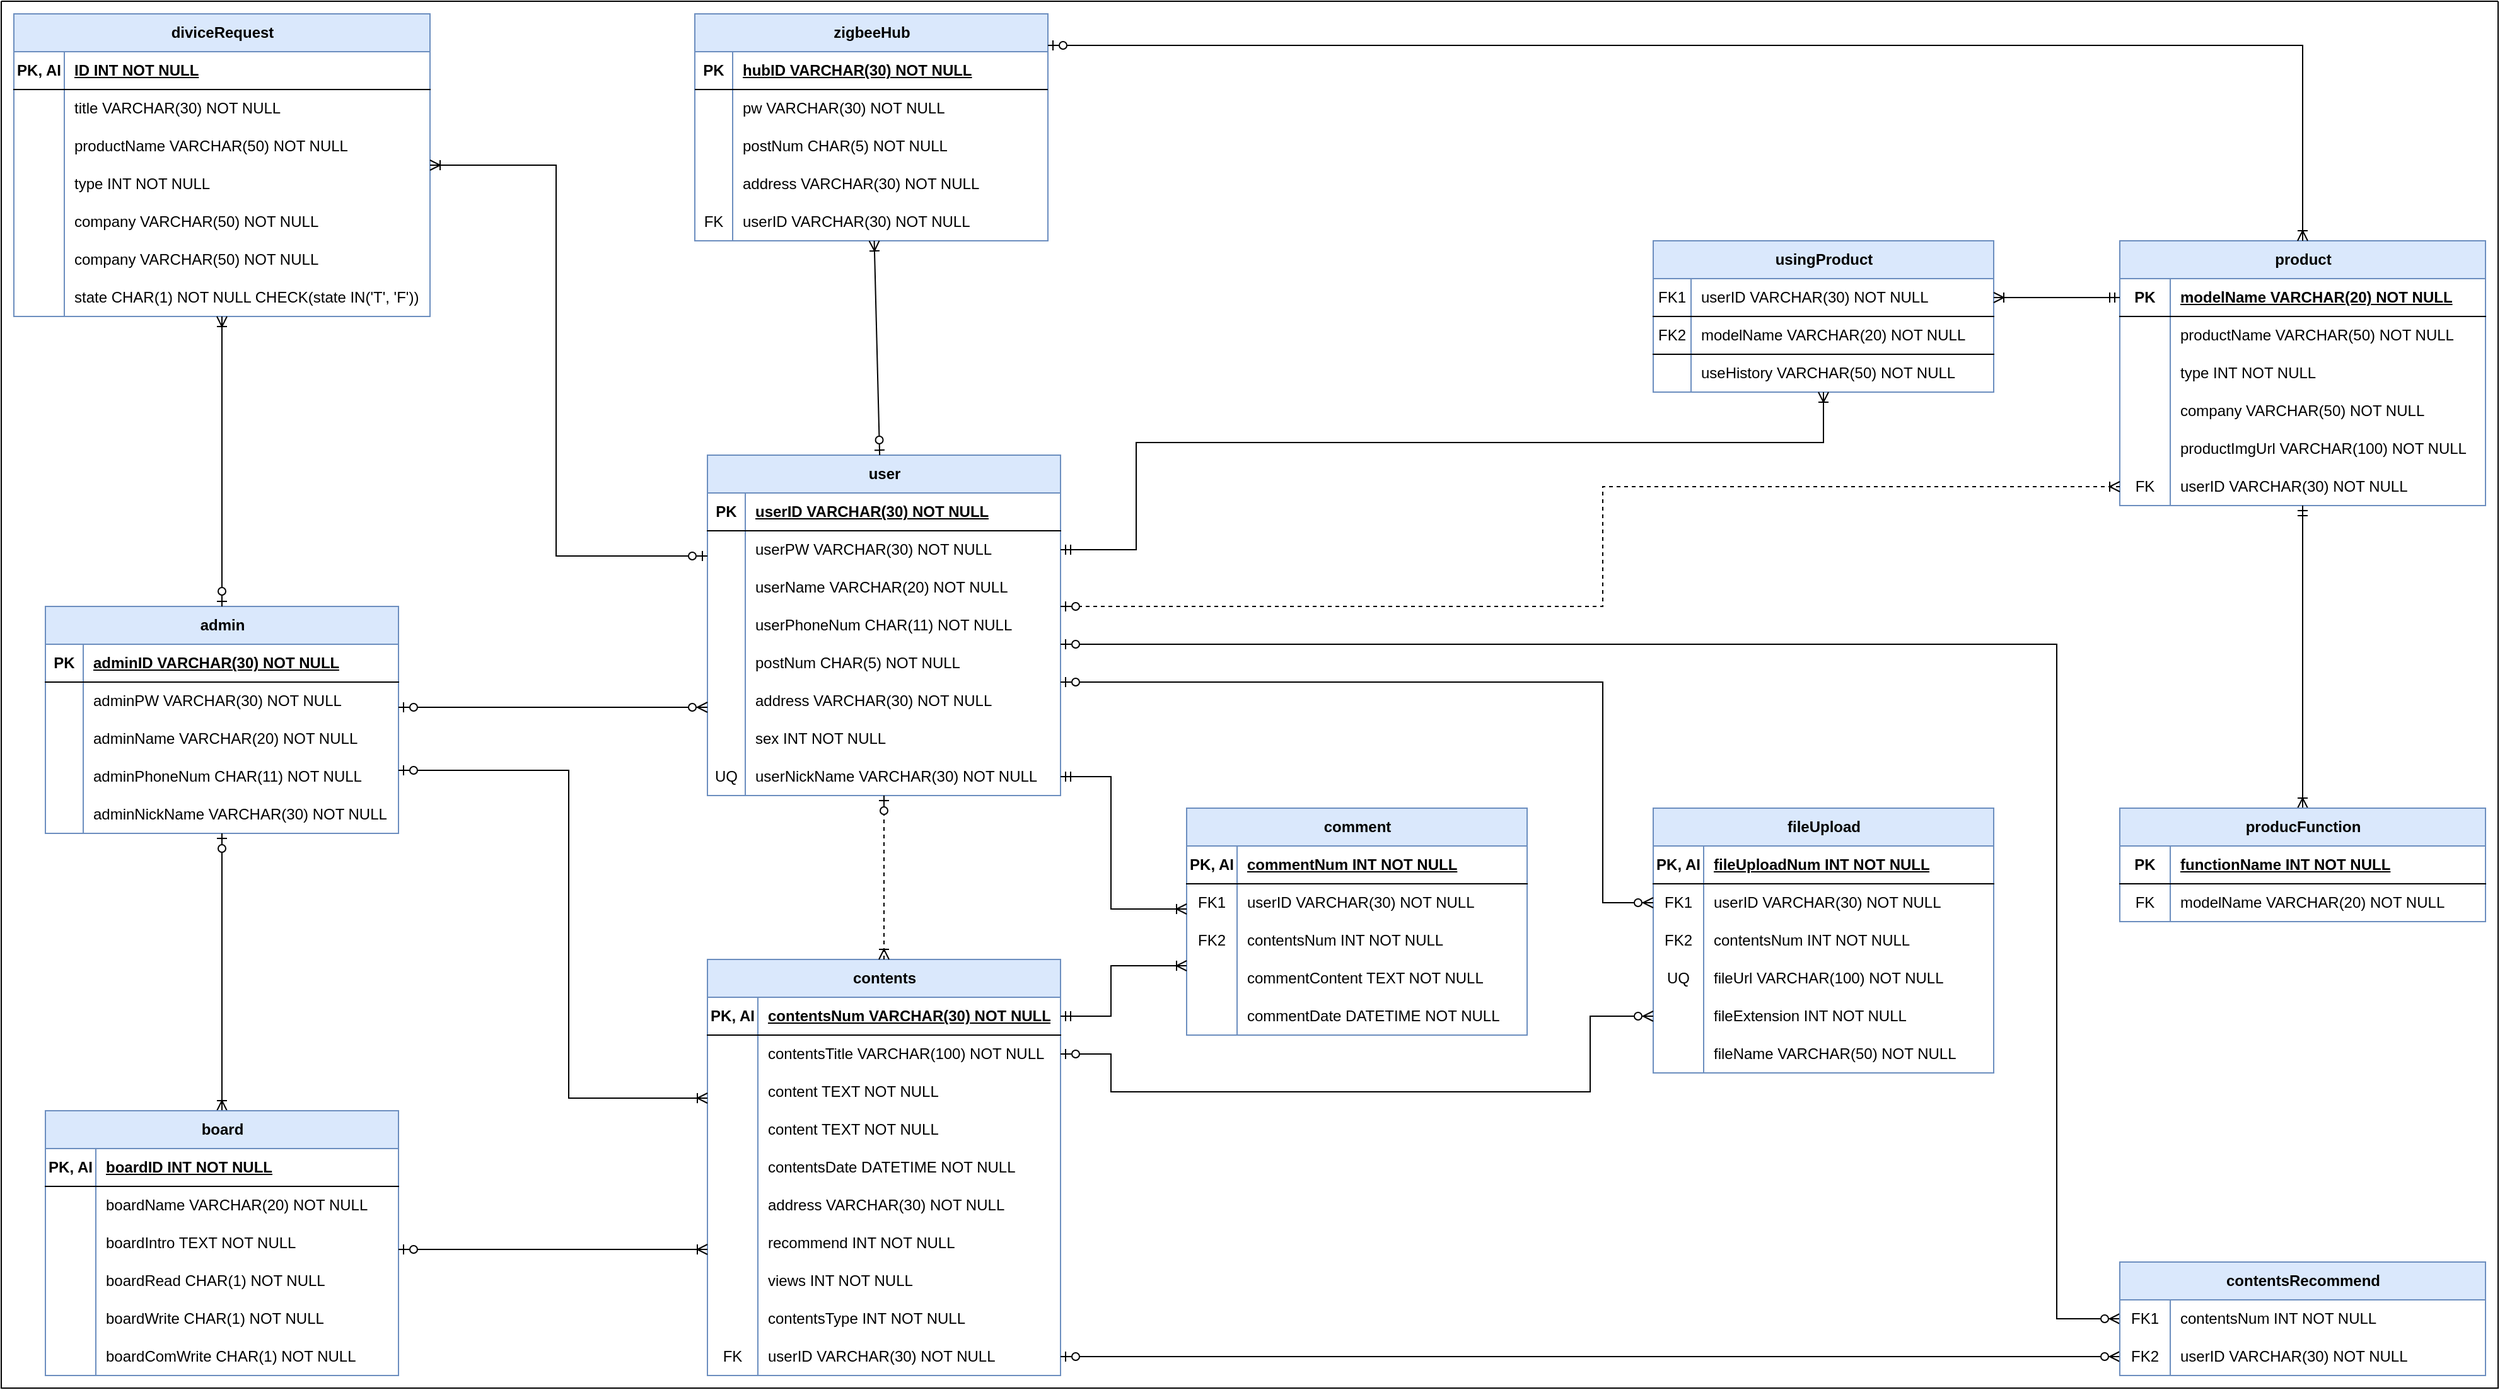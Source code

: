 <mxfile version="24.3.1" type="github">
  <diagram id="R2lEEEUBdFMjLlhIrx00" name="Page-1">
    <mxGraphModel dx="2680" dy="3050" grid="1" gridSize="10" guides="1" tooltips="1" connect="1" arrows="1" fold="1" page="1" pageScale="1" pageWidth="850" pageHeight="1100" math="0" shadow="0" extFonts="Permanent Marker^https://fonts.googleapis.com/css?family=Permanent+Marker">
      <root>
        <mxCell id="0" />
        <mxCell id="1" parent="0" />
        <mxCell id="qzsW94aZF0_DBHoljzXu-132" value="" style="group" vertex="1" connectable="0" parent="1">
          <mxGeometry x="1450" y="-430" width="1980" height="1100" as="geometry" />
        </mxCell>
        <mxCell id="a-9AsET89kbVtJGqgsSo-51" value="zigbeeHub" style="shape=table;startSize=30;container=1;collapsible=1;childLayout=tableLayout;fixedRows=1;rowLines=0;fontStyle=1;align=center;resizeLast=1;html=1;fillColor=#dae8fc;strokeColor=#6c8ebf;" parent="qzsW94aZF0_DBHoljzXu-132" vertex="1">
          <mxGeometry x="550" y="10" width="280" height="180" as="geometry" />
        </mxCell>
        <mxCell id="a-9AsET89kbVtJGqgsSo-55" value="" style="shape=tableRow;horizontal=0;startSize=0;swimlaneHead=0;swimlaneBody=0;fillColor=none;collapsible=0;dropTarget=0;points=[[0,0.5],[1,0.5]];portConstraint=eastwest;top=0;left=0;right=0;bottom=0;" parent="a-9AsET89kbVtJGqgsSo-51" vertex="1">
          <mxGeometry y="30" width="280" height="30" as="geometry" />
        </mxCell>
        <mxCell id="a-9AsET89kbVtJGqgsSo-56" value="&lt;span style=&quot;font-weight: 700;&quot;&gt;PK&lt;/span&gt;" style="shape=partialRectangle;connectable=0;fillColor=none;top=0;left=0;bottom=0;right=0;editable=1;overflow=hidden;whiteSpace=wrap;html=1;" parent="a-9AsET89kbVtJGqgsSo-55" vertex="1">
          <mxGeometry width="30" height="30" as="geometry">
            <mxRectangle width="30" height="30" as="alternateBounds" />
          </mxGeometry>
        </mxCell>
        <mxCell id="a-9AsET89kbVtJGqgsSo-57" value="&lt;span style=&quot;font-weight: 700; text-wrap: nowrap; text-decoration-line: underline;&quot;&gt;hubID VARCHAR(30) NOT NULL&lt;/span&gt;" style="shape=partialRectangle;connectable=0;fillColor=none;top=0;left=0;bottom=0;right=0;align=left;spacingLeft=6;overflow=hidden;whiteSpace=wrap;html=1;" parent="a-9AsET89kbVtJGqgsSo-55" vertex="1">
          <mxGeometry x="30" width="250" height="30" as="geometry">
            <mxRectangle width="250" height="30" as="alternateBounds" />
          </mxGeometry>
        </mxCell>
        <mxCell id="qzsW94aZF0_DBHoljzXu-113" value="" style="shape=tableRow;horizontal=0;startSize=0;swimlaneHead=0;swimlaneBody=0;fillColor=none;collapsible=0;dropTarget=0;points=[[0,0.5],[1,0.5]];portConstraint=eastwest;top=0;left=0;right=0;bottom=0;" vertex="1" parent="a-9AsET89kbVtJGqgsSo-51">
          <mxGeometry y="60" width="280" height="30" as="geometry" />
        </mxCell>
        <mxCell id="qzsW94aZF0_DBHoljzXu-114" value="" style="shape=partialRectangle;connectable=0;fillColor=none;top=0;left=0;bottom=0;right=0;editable=1;overflow=hidden;whiteSpace=wrap;html=1;" vertex="1" parent="qzsW94aZF0_DBHoljzXu-113">
          <mxGeometry width="30" height="30" as="geometry">
            <mxRectangle width="30" height="30" as="alternateBounds" />
          </mxGeometry>
        </mxCell>
        <mxCell id="qzsW94aZF0_DBHoljzXu-115" value="&lt;span style=&quot;text-wrap: nowrap;&quot;&gt;pw VARCHAR(30) NOT NULL&lt;/span&gt;" style="shape=partialRectangle;connectable=0;fillColor=none;top=0;left=0;bottom=0;right=0;align=left;spacingLeft=6;overflow=hidden;whiteSpace=wrap;html=1;" vertex="1" parent="qzsW94aZF0_DBHoljzXu-113">
          <mxGeometry x="30" width="250" height="30" as="geometry">
            <mxRectangle width="250" height="30" as="alternateBounds" />
          </mxGeometry>
        </mxCell>
        <mxCell id="qzsW94aZF0_DBHoljzXu-99" value="" style="shape=tableRow;horizontal=0;startSize=0;swimlaneHead=0;swimlaneBody=0;fillColor=none;collapsible=0;dropTarget=0;points=[[0,0.5],[1,0.5]];portConstraint=eastwest;top=0;left=0;right=0;bottom=0;" vertex="1" parent="a-9AsET89kbVtJGqgsSo-51">
          <mxGeometry y="90" width="280" height="30" as="geometry" />
        </mxCell>
        <mxCell id="qzsW94aZF0_DBHoljzXu-100" value="" style="shape=partialRectangle;connectable=0;fillColor=none;top=0;left=0;bottom=0;right=0;editable=1;overflow=hidden;whiteSpace=wrap;html=1;" vertex="1" parent="qzsW94aZF0_DBHoljzXu-99">
          <mxGeometry width="30" height="30" as="geometry">
            <mxRectangle width="30" height="30" as="alternateBounds" />
          </mxGeometry>
        </mxCell>
        <mxCell id="qzsW94aZF0_DBHoljzXu-101" value="&lt;span style=&quot;text-wrap: nowrap;&quot;&gt;postNum CHAR(5) NOT NULL&lt;/span&gt;" style="shape=partialRectangle;connectable=0;fillColor=none;top=0;left=0;bottom=0;right=0;align=left;spacingLeft=6;overflow=hidden;whiteSpace=wrap;html=1;" vertex="1" parent="qzsW94aZF0_DBHoljzXu-99">
          <mxGeometry x="30" width="250" height="30" as="geometry">
            <mxRectangle width="250" height="30" as="alternateBounds" />
          </mxGeometry>
        </mxCell>
        <mxCell id="qzsW94aZF0_DBHoljzXu-102" value="" style="shape=tableRow;horizontal=0;startSize=0;swimlaneHead=0;swimlaneBody=0;fillColor=none;collapsible=0;dropTarget=0;points=[[0,0.5],[1,0.5]];portConstraint=eastwest;top=0;left=0;right=0;bottom=0;" vertex="1" parent="a-9AsET89kbVtJGqgsSo-51">
          <mxGeometry y="120" width="280" height="30" as="geometry" />
        </mxCell>
        <mxCell id="qzsW94aZF0_DBHoljzXu-103" value="" style="shape=partialRectangle;connectable=0;fillColor=none;top=0;left=0;bottom=0;right=0;editable=1;overflow=hidden;whiteSpace=wrap;html=1;" vertex="1" parent="qzsW94aZF0_DBHoljzXu-102">
          <mxGeometry width="30" height="30" as="geometry">
            <mxRectangle width="30" height="30" as="alternateBounds" />
          </mxGeometry>
        </mxCell>
        <mxCell id="qzsW94aZF0_DBHoljzXu-104" value="&lt;span style=&quot;text-wrap: nowrap;&quot;&gt;address VARCHAR(30) NOT NULL&lt;/span&gt;" style="shape=partialRectangle;connectable=0;fillColor=none;top=0;left=0;bottom=0;right=0;align=left;spacingLeft=6;overflow=hidden;whiteSpace=wrap;html=1;" vertex="1" parent="qzsW94aZF0_DBHoljzXu-102">
          <mxGeometry x="30" width="250" height="30" as="geometry">
            <mxRectangle width="250" height="30" as="alternateBounds" />
          </mxGeometry>
        </mxCell>
        <mxCell id="qzsW94aZF0_DBHoljzXu-124" value="" style="shape=tableRow;horizontal=0;startSize=0;swimlaneHead=0;swimlaneBody=0;fillColor=none;collapsible=0;dropTarget=0;points=[[0,0.5],[1,0.5]];portConstraint=eastwest;top=0;left=0;right=0;bottom=0;" vertex="1" parent="a-9AsET89kbVtJGqgsSo-51">
          <mxGeometry y="150" width="280" height="30" as="geometry" />
        </mxCell>
        <mxCell id="qzsW94aZF0_DBHoljzXu-125" value="FK" style="shape=partialRectangle;connectable=0;fillColor=none;top=0;left=0;bottom=0;right=0;editable=1;overflow=hidden;whiteSpace=wrap;html=1;" vertex="1" parent="qzsW94aZF0_DBHoljzXu-124">
          <mxGeometry width="30" height="30" as="geometry">
            <mxRectangle width="30" height="30" as="alternateBounds" />
          </mxGeometry>
        </mxCell>
        <mxCell id="qzsW94aZF0_DBHoljzXu-126" value="&lt;span style=&quot;text-wrap: nowrap;&quot;&gt;userID VARCHAR(30) NOT NULL&lt;/span&gt;" style="shape=partialRectangle;connectable=0;fillColor=none;top=0;left=0;bottom=0;right=0;align=left;spacingLeft=6;overflow=hidden;whiteSpace=wrap;html=1;" vertex="1" parent="qzsW94aZF0_DBHoljzXu-124">
          <mxGeometry x="30" width="250" height="30" as="geometry">
            <mxRectangle width="250" height="30" as="alternateBounds" />
          </mxGeometry>
        </mxCell>
        <mxCell id="qzsW94aZF0_DBHoljzXu-130" value="" style="endArrow=none;html=1;rounded=0;exitX=0;exitY=0;exitDx=0;exitDy=0;exitPerimeter=0;entryX=0.996;entryY=0;entryDx=0;entryDy=0;entryPerimeter=0;" edge="1" parent="a-9AsET89kbVtJGqgsSo-51" source="qzsW94aZF0_DBHoljzXu-113">
          <mxGeometry width="50" height="50" relative="1" as="geometry">
            <mxPoint x="2.12" y="60" as="sourcePoint" />
            <mxPoint x="279.88" y="60" as="targetPoint" />
          </mxGeometry>
        </mxCell>
        <mxCell id="a-9AsET89kbVtJGqgsSo-58" value="user" style="shape=table;startSize=30;container=1;collapsible=1;childLayout=tableLayout;fixedRows=1;rowLines=0;fontStyle=1;align=center;resizeLast=1;html=1;fillColor=#dae8fc;strokeColor=#6c8ebf;" parent="qzsW94aZF0_DBHoljzXu-132" vertex="1">
          <mxGeometry x="560" y="360" width="280" height="270" as="geometry" />
        </mxCell>
        <mxCell id="a-9AsET89kbVtJGqgsSo-59" value="" style="shape=tableRow;horizontal=0;startSize=0;swimlaneHead=0;swimlaneBody=0;fillColor=none;collapsible=0;dropTarget=0;points=[[0,0.5],[1,0.5]];portConstraint=eastwest;top=0;left=0;right=0;bottom=1;" parent="a-9AsET89kbVtJGqgsSo-58" vertex="1">
          <mxGeometry y="30" width="280" height="30" as="geometry" />
        </mxCell>
        <mxCell id="a-9AsET89kbVtJGqgsSo-60" value="PK" style="shape=partialRectangle;connectable=0;fillColor=none;top=0;left=0;bottom=0;right=0;fontStyle=1;overflow=hidden;whiteSpace=wrap;html=1;" parent="a-9AsET89kbVtJGqgsSo-59" vertex="1">
          <mxGeometry width="30" height="30" as="geometry">
            <mxRectangle width="30" height="30" as="alternateBounds" />
          </mxGeometry>
        </mxCell>
        <mxCell id="a-9AsET89kbVtJGqgsSo-61" value="&lt;span style=&quot;text-wrap: nowrap;&quot;&gt;userID VARCHAR(30) NOT NULL&lt;/span&gt;" style="shape=partialRectangle;connectable=0;fillColor=none;top=0;left=0;bottom=0;right=0;align=left;spacingLeft=6;fontStyle=5;overflow=hidden;whiteSpace=wrap;html=1;" parent="a-9AsET89kbVtJGqgsSo-59" vertex="1">
          <mxGeometry x="30" width="250" height="30" as="geometry">
            <mxRectangle width="250" height="30" as="alternateBounds" />
          </mxGeometry>
        </mxCell>
        <mxCell id="a-9AsET89kbVtJGqgsSo-62" value="" style="shape=tableRow;horizontal=0;startSize=0;swimlaneHead=0;swimlaneBody=0;fillColor=none;collapsible=0;dropTarget=0;points=[[0,0.5],[1,0.5]];portConstraint=eastwest;top=0;left=0;right=0;bottom=0;" parent="a-9AsET89kbVtJGqgsSo-58" vertex="1">
          <mxGeometry y="60" width="280" height="30" as="geometry" />
        </mxCell>
        <mxCell id="a-9AsET89kbVtJGqgsSo-63" value="" style="shape=partialRectangle;connectable=0;fillColor=none;top=0;left=0;bottom=0;right=0;editable=1;overflow=hidden;whiteSpace=wrap;html=1;" parent="a-9AsET89kbVtJGqgsSo-62" vertex="1">
          <mxGeometry width="30" height="30" as="geometry">
            <mxRectangle width="30" height="30" as="alternateBounds" />
          </mxGeometry>
        </mxCell>
        <mxCell id="a-9AsET89kbVtJGqgsSo-64" value="&lt;span style=&quot;text-wrap: nowrap;&quot;&gt;userPW VARCHAR(30) NOT NULL&lt;/span&gt;" style="shape=partialRectangle;connectable=0;fillColor=none;top=0;left=0;bottom=0;right=0;align=left;spacingLeft=6;overflow=hidden;whiteSpace=wrap;html=1;" parent="a-9AsET89kbVtJGqgsSo-62" vertex="1">
          <mxGeometry x="30" width="250" height="30" as="geometry">
            <mxRectangle width="250" height="30" as="alternateBounds" />
          </mxGeometry>
        </mxCell>
        <mxCell id="a-9AsET89kbVtJGqgsSo-65" value="" style="shape=tableRow;horizontal=0;startSize=0;swimlaneHead=0;swimlaneBody=0;fillColor=none;collapsible=0;dropTarget=0;points=[[0,0.5],[1,0.5]];portConstraint=eastwest;top=0;left=0;right=0;bottom=0;" parent="a-9AsET89kbVtJGqgsSo-58" vertex="1">
          <mxGeometry y="90" width="280" height="30" as="geometry" />
        </mxCell>
        <mxCell id="a-9AsET89kbVtJGqgsSo-66" value="" style="shape=partialRectangle;connectable=0;fillColor=none;top=0;left=0;bottom=0;right=0;editable=1;overflow=hidden;whiteSpace=wrap;html=1;" parent="a-9AsET89kbVtJGqgsSo-65" vertex="1">
          <mxGeometry width="30" height="30" as="geometry">
            <mxRectangle width="30" height="30" as="alternateBounds" />
          </mxGeometry>
        </mxCell>
        <mxCell id="a-9AsET89kbVtJGqgsSo-67" value="&lt;span style=&quot;text-wrap: nowrap;&quot;&gt;userName VARCHAR(20) NOT NULL&lt;/span&gt;" style="shape=partialRectangle;connectable=0;fillColor=none;top=0;left=0;bottom=0;right=0;align=left;spacingLeft=6;overflow=hidden;whiteSpace=wrap;html=1;" parent="a-9AsET89kbVtJGqgsSo-65" vertex="1">
          <mxGeometry x="30" width="250" height="30" as="geometry">
            <mxRectangle width="250" height="30" as="alternateBounds" />
          </mxGeometry>
        </mxCell>
        <mxCell id="a-9AsET89kbVtJGqgsSo-74" value="" style="shape=tableRow;horizontal=0;startSize=0;swimlaneHead=0;swimlaneBody=0;fillColor=none;collapsible=0;dropTarget=0;points=[[0,0.5],[1,0.5]];portConstraint=eastwest;top=0;left=0;right=0;bottom=0;" parent="a-9AsET89kbVtJGqgsSo-58" vertex="1">
          <mxGeometry y="120" width="280" height="30" as="geometry" />
        </mxCell>
        <mxCell id="a-9AsET89kbVtJGqgsSo-75" value="" style="shape=partialRectangle;connectable=0;fillColor=none;top=0;left=0;bottom=0;right=0;editable=1;overflow=hidden;whiteSpace=wrap;html=1;" parent="a-9AsET89kbVtJGqgsSo-74" vertex="1">
          <mxGeometry width="30" height="30" as="geometry">
            <mxRectangle width="30" height="30" as="alternateBounds" />
          </mxGeometry>
        </mxCell>
        <mxCell id="a-9AsET89kbVtJGqgsSo-76" value="&lt;span style=&quot;text-wrap: nowrap;&quot;&gt;userPhoneNum CHAR(11) NOT NULL&lt;/span&gt;" style="shape=partialRectangle;connectable=0;fillColor=none;top=0;left=0;bottom=0;right=0;align=left;spacingLeft=6;overflow=hidden;whiteSpace=wrap;html=1;" parent="a-9AsET89kbVtJGqgsSo-74" vertex="1">
          <mxGeometry x="30" width="250" height="30" as="geometry">
            <mxRectangle width="250" height="30" as="alternateBounds" />
          </mxGeometry>
        </mxCell>
        <mxCell id="qzsW94aZF0_DBHoljzXu-118" value="" style="shape=tableRow;horizontal=0;startSize=0;swimlaneHead=0;swimlaneBody=0;fillColor=none;collapsible=0;dropTarget=0;points=[[0,0.5],[1,0.5]];portConstraint=eastwest;top=0;left=0;right=0;bottom=0;" vertex="1" parent="a-9AsET89kbVtJGqgsSo-58">
          <mxGeometry y="150" width="280" height="30" as="geometry" />
        </mxCell>
        <mxCell id="qzsW94aZF0_DBHoljzXu-119" value="" style="shape=partialRectangle;connectable=0;fillColor=none;top=0;left=0;bottom=0;right=0;editable=1;overflow=hidden;whiteSpace=wrap;html=1;" vertex="1" parent="qzsW94aZF0_DBHoljzXu-118">
          <mxGeometry width="30" height="30" as="geometry">
            <mxRectangle width="30" height="30" as="alternateBounds" />
          </mxGeometry>
        </mxCell>
        <mxCell id="qzsW94aZF0_DBHoljzXu-120" value="&lt;span style=&quot;text-wrap: nowrap;&quot;&gt;postNum CHAR(5) NOT NULL&lt;/span&gt;" style="shape=partialRectangle;connectable=0;fillColor=none;top=0;left=0;bottom=0;right=0;align=left;spacingLeft=6;overflow=hidden;whiteSpace=wrap;html=1;" vertex="1" parent="qzsW94aZF0_DBHoljzXu-118">
          <mxGeometry x="30" width="250" height="30" as="geometry">
            <mxRectangle width="250" height="30" as="alternateBounds" />
          </mxGeometry>
        </mxCell>
        <mxCell id="qzsW94aZF0_DBHoljzXu-121" value="" style="shape=tableRow;horizontal=0;startSize=0;swimlaneHead=0;swimlaneBody=0;fillColor=none;collapsible=0;dropTarget=0;points=[[0,0.5],[1,0.5]];portConstraint=eastwest;top=0;left=0;right=0;bottom=0;" vertex="1" parent="a-9AsET89kbVtJGqgsSo-58">
          <mxGeometry y="180" width="280" height="30" as="geometry" />
        </mxCell>
        <mxCell id="qzsW94aZF0_DBHoljzXu-122" value="" style="shape=partialRectangle;connectable=0;fillColor=none;top=0;left=0;bottom=0;right=0;editable=1;overflow=hidden;whiteSpace=wrap;html=1;" vertex="1" parent="qzsW94aZF0_DBHoljzXu-121">
          <mxGeometry width="30" height="30" as="geometry">
            <mxRectangle width="30" height="30" as="alternateBounds" />
          </mxGeometry>
        </mxCell>
        <mxCell id="qzsW94aZF0_DBHoljzXu-123" value="&lt;span style=&quot;text-wrap: nowrap;&quot;&gt;address VARCHAR(30) NOT NULL&lt;/span&gt;" style="shape=partialRectangle;connectable=0;fillColor=none;top=0;left=0;bottom=0;right=0;align=left;spacingLeft=6;overflow=hidden;whiteSpace=wrap;html=1;" vertex="1" parent="qzsW94aZF0_DBHoljzXu-121">
          <mxGeometry x="30" width="250" height="30" as="geometry">
            <mxRectangle width="250" height="30" as="alternateBounds" />
          </mxGeometry>
        </mxCell>
        <mxCell id="a-9AsET89kbVtJGqgsSo-77" value="" style="shape=tableRow;horizontal=0;startSize=0;swimlaneHead=0;swimlaneBody=0;fillColor=none;collapsible=0;dropTarget=0;points=[[0,0.5],[1,0.5]];portConstraint=eastwest;top=0;left=0;right=0;bottom=0;" parent="a-9AsET89kbVtJGqgsSo-58" vertex="1">
          <mxGeometry y="210" width="280" height="30" as="geometry" />
        </mxCell>
        <mxCell id="a-9AsET89kbVtJGqgsSo-78" value="" style="shape=partialRectangle;connectable=0;fillColor=none;top=0;left=0;bottom=0;right=0;editable=1;overflow=hidden;whiteSpace=wrap;html=1;" parent="a-9AsET89kbVtJGqgsSo-77" vertex="1">
          <mxGeometry width="30" height="30" as="geometry">
            <mxRectangle width="30" height="30" as="alternateBounds" />
          </mxGeometry>
        </mxCell>
        <mxCell id="a-9AsET89kbVtJGqgsSo-79" value="&lt;span style=&quot;text-wrap: nowrap;&quot;&gt;sex INT NOT NULL&lt;/span&gt;" style="shape=partialRectangle;connectable=0;fillColor=none;top=0;left=0;bottom=0;right=0;align=left;spacingLeft=6;overflow=hidden;whiteSpace=wrap;html=1;" parent="a-9AsET89kbVtJGqgsSo-77" vertex="1">
          <mxGeometry x="30" width="250" height="30" as="geometry">
            <mxRectangle width="250" height="30" as="alternateBounds" />
          </mxGeometry>
        </mxCell>
        <mxCell id="a-9AsET89kbVtJGqgsSo-80" value="" style="shape=tableRow;horizontal=0;startSize=0;swimlaneHead=0;swimlaneBody=0;fillColor=none;collapsible=0;dropTarget=0;points=[[0,0.5],[1,0.5]];portConstraint=eastwest;top=0;left=0;right=0;bottom=0;" parent="a-9AsET89kbVtJGqgsSo-58" vertex="1">
          <mxGeometry y="240" width="280" height="30" as="geometry" />
        </mxCell>
        <mxCell id="a-9AsET89kbVtJGqgsSo-81" value="UQ" style="shape=partialRectangle;connectable=0;fillColor=none;top=0;left=0;bottom=0;right=0;editable=1;overflow=hidden;whiteSpace=wrap;html=1;" parent="a-9AsET89kbVtJGqgsSo-80" vertex="1">
          <mxGeometry width="30" height="30" as="geometry">
            <mxRectangle width="30" height="30" as="alternateBounds" />
          </mxGeometry>
        </mxCell>
        <mxCell id="a-9AsET89kbVtJGqgsSo-82" value="&lt;span style=&quot;text-wrap: nowrap;&quot;&gt;userNickName VARCHAR(30) NOT NULL&lt;/span&gt;" style="shape=partialRectangle;connectable=0;fillColor=none;top=0;left=0;bottom=0;right=0;align=left;spacingLeft=6;overflow=hidden;whiteSpace=wrap;html=1;" parent="a-9AsET89kbVtJGqgsSo-80" vertex="1">
          <mxGeometry x="30" width="250" height="30" as="geometry">
            <mxRectangle width="250" height="30" as="alternateBounds" />
          </mxGeometry>
        </mxCell>
        <mxCell id="a-9AsET89kbVtJGqgsSo-83" value="contents" style="shape=table;startSize=30;container=1;collapsible=1;childLayout=tableLayout;fixedRows=1;rowLines=0;fontStyle=1;align=center;resizeLast=1;html=1;fillColor=#dae8fc;strokeColor=#6c8ebf;" parent="qzsW94aZF0_DBHoljzXu-132" vertex="1">
          <mxGeometry x="560" y="760" width="280" height="330" as="geometry" />
        </mxCell>
        <mxCell id="a-9AsET89kbVtJGqgsSo-84" value="" style="shape=tableRow;horizontal=0;startSize=0;swimlaneHead=0;swimlaneBody=0;fillColor=none;collapsible=0;dropTarget=0;points=[[0,0.5],[1,0.5]];portConstraint=eastwest;top=0;left=0;right=0;bottom=1;" parent="a-9AsET89kbVtJGqgsSo-83" vertex="1">
          <mxGeometry y="30" width="280" height="30" as="geometry" />
        </mxCell>
        <mxCell id="a-9AsET89kbVtJGqgsSo-85" value="PK, AI" style="shape=partialRectangle;connectable=0;fillColor=none;top=0;left=0;bottom=0;right=0;fontStyle=1;overflow=hidden;whiteSpace=wrap;html=1;" parent="a-9AsET89kbVtJGqgsSo-84" vertex="1">
          <mxGeometry width="40" height="30" as="geometry">
            <mxRectangle width="40" height="30" as="alternateBounds" />
          </mxGeometry>
        </mxCell>
        <mxCell id="a-9AsET89kbVtJGqgsSo-86" value="&lt;span style=&quot;text-wrap: nowrap;&quot;&gt;contentsNum VARCHAR(30) NOT NULL&lt;/span&gt;" style="shape=partialRectangle;connectable=0;fillColor=none;top=0;left=0;bottom=0;right=0;align=left;spacingLeft=6;fontStyle=5;overflow=hidden;whiteSpace=wrap;html=1;" parent="a-9AsET89kbVtJGqgsSo-84" vertex="1">
          <mxGeometry x="40" width="240" height="30" as="geometry">
            <mxRectangle width="240" height="30" as="alternateBounds" />
          </mxGeometry>
        </mxCell>
        <mxCell id="a-9AsET89kbVtJGqgsSo-87" value="" style="shape=tableRow;horizontal=0;startSize=0;swimlaneHead=0;swimlaneBody=0;fillColor=none;collapsible=0;dropTarget=0;points=[[0,0.5],[1,0.5]];portConstraint=eastwest;top=0;left=0;right=0;bottom=0;" parent="a-9AsET89kbVtJGqgsSo-83" vertex="1">
          <mxGeometry y="60" width="280" height="30" as="geometry" />
        </mxCell>
        <mxCell id="a-9AsET89kbVtJGqgsSo-88" value="" style="shape=partialRectangle;connectable=0;fillColor=none;top=0;left=0;bottom=0;right=0;editable=1;overflow=hidden;whiteSpace=wrap;html=1;" parent="a-9AsET89kbVtJGqgsSo-87" vertex="1">
          <mxGeometry width="40" height="30" as="geometry">
            <mxRectangle width="40" height="30" as="alternateBounds" />
          </mxGeometry>
        </mxCell>
        <mxCell id="a-9AsET89kbVtJGqgsSo-89" value="&lt;span style=&quot;text-wrap: nowrap;&quot;&gt;contentsTitle VARCHAR(100) NOT NULL&lt;/span&gt;" style="shape=partialRectangle;connectable=0;fillColor=none;top=0;left=0;bottom=0;right=0;align=left;spacingLeft=6;overflow=hidden;whiteSpace=wrap;html=1;" parent="a-9AsET89kbVtJGqgsSo-87" vertex="1">
          <mxGeometry x="40" width="240" height="30" as="geometry">
            <mxRectangle width="240" height="30" as="alternateBounds" />
          </mxGeometry>
        </mxCell>
        <mxCell id="qzsW94aZF0_DBHoljzXu-90" value="" style="shape=tableRow;horizontal=0;startSize=0;swimlaneHead=0;swimlaneBody=0;fillColor=none;collapsible=0;dropTarget=0;points=[[0,0.5],[1,0.5]];portConstraint=eastwest;top=0;left=0;right=0;bottom=0;" vertex="1" parent="a-9AsET89kbVtJGqgsSo-83">
          <mxGeometry y="90" width="280" height="30" as="geometry" />
        </mxCell>
        <mxCell id="qzsW94aZF0_DBHoljzXu-91" value="" style="shape=partialRectangle;connectable=0;fillColor=none;top=0;left=0;bottom=0;right=0;editable=1;overflow=hidden;whiteSpace=wrap;html=1;" vertex="1" parent="qzsW94aZF0_DBHoljzXu-90">
          <mxGeometry width="40" height="30" as="geometry">
            <mxRectangle width="40" height="30" as="alternateBounds" />
          </mxGeometry>
        </mxCell>
        <mxCell id="qzsW94aZF0_DBHoljzXu-92" value="&lt;span style=&quot;text-wrap: nowrap;&quot;&gt;content TEXT NOT NULL&lt;/span&gt;" style="shape=partialRectangle;connectable=0;fillColor=none;top=0;left=0;bottom=0;right=0;align=left;spacingLeft=6;overflow=hidden;whiteSpace=wrap;html=1;" vertex="1" parent="qzsW94aZF0_DBHoljzXu-90">
          <mxGeometry x="40" width="240" height="30" as="geometry">
            <mxRectangle width="240" height="30" as="alternateBounds" />
          </mxGeometry>
        </mxCell>
        <mxCell id="a-9AsET89kbVtJGqgsSo-90" value="" style="shape=tableRow;horizontal=0;startSize=0;swimlaneHead=0;swimlaneBody=0;fillColor=none;collapsible=0;dropTarget=0;points=[[0,0.5],[1,0.5]];portConstraint=eastwest;top=0;left=0;right=0;bottom=0;" parent="a-9AsET89kbVtJGqgsSo-83" vertex="1">
          <mxGeometry y="120" width="280" height="30" as="geometry" />
        </mxCell>
        <mxCell id="a-9AsET89kbVtJGqgsSo-91" value="" style="shape=partialRectangle;connectable=0;fillColor=none;top=0;left=0;bottom=0;right=0;editable=1;overflow=hidden;whiteSpace=wrap;html=1;" parent="a-9AsET89kbVtJGqgsSo-90" vertex="1">
          <mxGeometry width="40" height="30" as="geometry">
            <mxRectangle width="40" height="30" as="alternateBounds" />
          </mxGeometry>
        </mxCell>
        <mxCell id="a-9AsET89kbVtJGqgsSo-92" value="&lt;span style=&quot;text-wrap: nowrap;&quot;&gt;content TEXT NOT NULL&lt;/span&gt;" style="shape=partialRectangle;connectable=0;fillColor=none;top=0;left=0;bottom=0;right=0;align=left;spacingLeft=6;overflow=hidden;whiteSpace=wrap;html=1;" parent="a-9AsET89kbVtJGqgsSo-90" vertex="1">
          <mxGeometry x="40" width="240" height="30" as="geometry">
            <mxRectangle width="240" height="30" as="alternateBounds" />
          </mxGeometry>
        </mxCell>
        <mxCell id="a-9AsET89kbVtJGqgsSo-93" value="" style="shape=tableRow;horizontal=0;startSize=0;swimlaneHead=0;swimlaneBody=0;fillColor=none;collapsible=0;dropTarget=0;points=[[0,0.5],[1,0.5]];portConstraint=eastwest;top=0;left=0;right=0;bottom=0;" parent="a-9AsET89kbVtJGqgsSo-83" vertex="1">
          <mxGeometry y="150" width="280" height="30" as="geometry" />
        </mxCell>
        <mxCell id="a-9AsET89kbVtJGqgsSo-94" value="" style="shape=partialRectangle;connectable=0;fillColor=none;top=0;left=0;bottom=0;right=0;editable=1;overflow=hidden;whiteSpace=wrap;html=1;" parent="a-9AsET89kbVtJGqgsSo-93" vertex="1">
          <mxGeometry width="40" height="30" as="geometry">
            <mxRectangle width="40" height="30" as="alternateBounds" />
          </mxGeometry>
        </mxCell>
        <mxCell id="a-9AsET89kbVtJGqgsSo-95" value="&lt;span style=&quot;text-wrap: nowrap;&quot;&gt;contentsDate DATETIME NOT NULL&lt;/span&gt;" style="shape=partialRectangle;connectable=0;fillColor=none;top=0;left=0;bottom=0;right=0;align=left;spacingLeft=6;overflow=hidden;whiteSpace=wrap;html=1;" parent="a-9AsET89kbVtJGqgsSo-93" vertex="1">
          <mxGeometry x="40" width="240" height="30" as="geometry">
            <mxRectangle width="240" height="30" as="alternateBounds" />
          </mxGeometry>
        </mxCell>
        <mxCell id="a-9AsET89kbVtJGqgsSo-96" value="" style="shape=tableRow;horizontal=0;startSize=0;swimlaneHead=0;swimlaneBody=0;fillColor=none;collapsible=0;dropTarget=0;points=[[0,0.5],[1,0.5]];portConstraint=eastwest;top=0;left=0;right=0;bottom=0;" parent="a-9AsET89kbVtJGqgsSo-83" vertex="1">
          <mxGeometry y="180" width="280" height="30" as="geometry" />
        </mxCell>
        <mxCell id="a-9AsET89kbVtJGqgsSo-97" value="" style="shape=partialRectangle;connectable=0;fillColor=none;top=0;left=0;bottom=0;right=0;editable=1;overflow=hidden;whiteSpace=wrap;html=1;" parent="a-9AsET89kbVtJGqgsSo-96" vertex="1">
          <mxGeometry width="40" height="30" as="geometry">
            <mxRectangle width="40" height="30" as="alternateBounds" />
          </mxGeometry>
        </mxCell>
        <mxCell id="a-9AsET89kbVtJGqgsSo-98" value="&lt;span style=&quot;text-wrap: nowrap;&quot;&gt;address VARCHAR(30) NOT NULL&lt;/span&gt;" style="shape=partialRectangle;connectable=0;fillColor=none;top=0;left=0;bottom=0;right=0;align=left;spacingLeft=6;overflow=hidden;whiteSpace=wrap;html=1;" parent="a-9AsET89kbVtJGqgsSo-96" vertex="1">
          <mxGeometry x="40" width="240" height="30" as="geometry">
            <mxRectangle width="240" height="30" as="alternateBounds" />
          </mxGeometry>
        </mxCell>
        <mxCell id="a-9AsET89kbVtJGqgsSo-99" value="" style="shape=tableRow;horizontal=0;startSize=0;swimlaneHead=0;swimlaneBody=0;fillColor=none;collapsible=0;dropTarget=0;points=[[0,0.5],[1,0.5]];portConstraint=eastwest;top=0;left=0;right=0;bottom=0;" parent="a-9AsET89kbVtJGqgsSo-83" vertex="1">
          <mxGeometry y="210" width="280" height="30" as="geometry" />
        </mxCell>
        <mxCell id="a-9AsET89kbVtJGqgsSo-100" value="" style="shape=partialRectangle;connectable=0;fillColor=none;top=0;left=0;bottom=0;right=0;editable=1;overflow=hidden;whiteSpace=wrap;html=1;" parent="a-9AsET89kbVtJGqgsSo-99" vertex="1">
          <mxGeometry width="40" height="30" as="geometry">
            <mxRectangle width="40" height="30" as="alternateBounds" />
          </mxGeometry>
        </mxCell>
        <mxCell id="a-9AsET89kbVtJGqgsSo-101" value="&lt;span style=&quot;text-wrap: nowrap;&quot;&gt;recommend INT NOT NULL&lt;/span&gt;" style="shape=partialRectangle;connectable=0;fillColor=none;top=0;left=0;bottom=0;right=0;align=left;spacingLeft=6;overflow=hidden;whiteSpace=wrap;html=1;" parent="a-9AsET89kbVtJGqgsSo-99" vertex="1">
          <mxGeometry x="40" width="240" height="30" as="geometry">
            <mxRectangle width="240" height="30" as="alternateBounds" />
          </mxGeometry>
        </mxCell>
        <mxCell id="a-9AsET89kbVtJGqgsSo-102" value="" style="shape=tableRow;horizontal=0;startSize=0;swimlaneHead=0;swimlaneBody=0;fillColor=none;collapsible=0;dropTarget=0;points=[[0,0.5],[1,0.5]];portConstraint=eastwest;top=0;left=0;right=0;bottom=0;" parent="a-9AsET89kbVtJGqgsSo-83" vertex="1">
          <mxGeometry y="240" width="280" height="30" as="geometry" />
        </mxCell>
        <mxCell id="a-9AsET89kbVtJGqgsSo-103" value="" style="shape=partialRectangle;connectable=0;fillColor=none;top=0;left=0;bottom=0;right=0;editable=1;overflow=hidden;whiteSpace=wrap;html=1;" parent="a-9AsET89kbVtJGqgsSo-102" vertex="1">
          <mxGeometry width="40" height="30" as="geometry">
            <mxRectangle width="40" height="30" as="alternateBounds" />
          </mxGeometry>
        </mxCell>
        <mxCell id="a-9AsET89kbVtJGqgsSo-104" value="&lt;span style=&quot;text-wrap: nowrap;&quot;&gt;views INT NOT NULL&lt;/span&gt;" style="shape=partialRectangle;connectable=0;fillColor=none;top=0;left=0;bottom=0;right=0;align=left;spacingLeft=6;overflow=hidden;whiteSpace=wrap;html=1;" parent="a-9AsET89kbVtJGqgsSo-102" vertex="1">
          <mxGeometry x="40" width="240" height="30" as="geometry">
            <mxRectangle width="240" height="30" as="alternateBounds" />
          </mxGeometry>
        </mxCell>
        <mxCell id="a-9AsET89kbVtJGqgsSo-105" value="" style="shape=tableRow;horizontal=0;startSize=0;swimlaneHead=0;swimlaneBody=0;fillColor=none;collapsible=0;dropTarget=0;points=[[0,0.5],[1,0.5]];portConstraint=eastwest;top=0;left=0;right=0;bottom=0;" parent="a-9AsET89kbVtJGqgsSo-83" vertex="1">
          <mxGeometry y="270" width="280" height="30" as="geometry" />
        </mxCell>
        <mxCell id="a-9AsET89kbVtJGqgsSo-106" value="" style="shape=partialRectangle;connectable=0;fillColor=none;top=0;left=0;bottom=0;right=0;editable=1;overflow=hidden;whiteSpace=wrap;html=1;" parent="a-9AsET89kbVtJGqgsSo-105" vertex="1">
          <mxGeometry width="40" height="30" as="geometry">
            <mxRectangle width="40" height="30" as="alternateBounds" />
          </mxGeometry>
        </mxCell>
        <mxCell id="a-9AsET89kbVtJGqgsSo-107" value="&lt;span style=&quot;text-wrap: nowrap;&quot;&gt;contentsType INT&lt;/span&gt;&lt;span style=&quot;text-wrap: nowrap;&quot;&gt;&amp;nbsp;NOT NULL&lt;/span&gt;" style="shape=partialRectangle;connectable=0;fillColor=none;top=0;left=0;bottom=0;right=0;align=left;spacingLeft=6;overflow=hidden;whiteSpace=wrap;html=1;" parent="a-9AsET89kbVtJGqgsSo-105" vertex="1">
          <mxGeometry x="40" width="240" height="30" as="geometry">
            <mxRectangle width="240" height="30" as="alternateBounds" />
          </mxGeometry>
        </mxCell>
        <mxCell id="a-9AsET89kbVtJGqgsSo-108" value="" style="shape=tableRow;horizontal=0;startSize=0;swimlaneHead=0;swimlaneBody=0;fillColor=none;collapsible=0;dropTarget=0;points=[[0,0.5],[1,0.5]];portConstraint=eastwest;top=0;left=0;right=0;bottom=0;" parent="a-9AsET89kbVtJGqgsSo-83" vertex="1">
          <mxGeometry y="300" width="280" height="30" as="geometry" />
        </mxCell>
        <mxCell id="a-9AsET89kbVtJGqgsSo-109" value="FK" style="shape=partialRectangle;connectable=0;fillColor=none;top=0;left=0;bottom=0;right=0;editable=1;overflow=hidden;whiteSpace=wrap;html=1;" parent="a-9AsET89kbVtJGqgsSo-108" vertex="1">
          <mxGeometry width="40" height="30" as="geometry">
            <mxRectangle width="40" height="30" as="alternateBounds" />
          </mxGeometry>
        </mxCell>
        <mxCell id="a-9AsET89kbVtJGqgsSo-110" value="&lt;span style=&quot;text-wrap: nowrap;&quot;&gt;userID VARCHAR(30) NOT NULL&lt;/span&gt;" style="shape=partialRectangle;connectable=0;fillColor=none;top=0;left=0;bottom=0;right=0;align=left;spacingLeft=6;overflow=hidden;whiteSpace=wrap;html=1;" parent="a-9AsET89kbVtJGqgsSo-108" vertex="1">
          <mxGeometry x="40" width="240" height="30" as="geometry">
            <mxRectangle width="240" height="30" as="alternateBounds" />
          </mxGeometry>
        </mxCell>
        <mxCell id="a-9AsET89kbVtJGqgsSo-111" value="usingProduct" style="shape=table;startSize=30;container=1;collapsible=1;childLayout=tableLayout;fixedRows=1;rowLines=0;fontStyle=1;align=center;resizeLast=1;html=1;fillColor=#dae8fc;strokeColor=#6c8ebf;" parent="qzsW94aZF0_DBHoljzXu-132" vertex="1">
          <mxGeometry x="1310" y="190" width="270" height="120" as="geometry" />
        </mxCell>
        <mxCell id="a-9AsET89kbVtJGqgsSo-112" value="" style="shape=tableRow;horizontal=0;startSize=0;swimlaneHead=0;swimlaneBody=0;fillColor=none;collapsible=0;dropTarget=0;points=[[0,0.5],[1,0.5]];portConstraint=eastwest;top=0;left=0;right=0;bottom=1;" parent="a-9AsET89kbVtJGqgsSo-111" vertex="1">
          <mxGeometry y="30" width="270" height="30" as="geometry" />
        </mxCell>
        <mxCell id="a-9AsET89kbVtJGqgsSo-113" value="FK1" style="shape=partialRectangle;connectable=0;fillColor=none;top=0;left=0;bottom=0;right=0;fontStyle=0;overflow=hidden;whiteSpace=wrap;html=1;" parent="a-9AsET89kbVtJGqgsSo-112" vertex="1">
          <mxGeometry width="30" height="30" as="geometry">
            <mxRectangle width="30" height="30" as="alternateBounds" />
          </mxGeometry>
        </mxCell>
        <mxCell id="a-9AsET89kbVtJGqgsSo-114" value="&lt;span style=&quot;text-wrap: nowrap;&quot;&gt;userID VARCHAR(30) NOT NULL&lt;/span&gt;" style="shape=partialRectangle;connectable=0;fillColor=none;top=0;left=0;bottom=0;right=0;align=left;spacingLeft=6;fontStyle=0;overflow=hidden;whiteSpace=wrap;html=1;" parent="a-9AsET89kbVtJGqgsSo-112" vertex="1">
          <mxGeometry x="30" width="240" height="30" as="geometry">
            <mxRectangle width="240" height="30" as="alternateBounds" />
          </mxGeometry>
        </mxCell>
        <mxCell id="a-9AsET89kbVtJGqgsSo-115" value="" style="shape=tableRow;horizontal=0;startSize=0;swimlaneHead=0;swimlaneBody=0;fillColor=none;collapsible=0;dropTarget=0;points=[[0,0.5],[1,0.5]];portConstraint=eastwest;top=0;left=0;right=0;bottom=1;" parent="a-9AsET89kbVtJGqgsSo-111" vertex="1">
          <mxGeometry y="60" width="270" height="30" as="geometry" />
        </mxCell>
        <mxCell id="a-9AsET89kbVtJGqgsSo-116" value="FK2" style="shape=partialRectangle;connectable=0;fillColor=none;top=0;left=0;bottom=0;right=0;fontStyle=0;overflow=hidden;whiteSpace=wrap;html=1;" parent="a-9AsET89kbVtJGqgsSo-115" vertex="1">
          <mxGeometry width="30" height="30" as="geometry">
            <mxRectangle width="30" height="30" as="alternateBounds" />
          </mxGeometry>
        </mxCell>
        <mxCell id="a-9AsET89kbVtJGqgsSo-117" value="&lt;span style=&quot;text-wrap: nowrap;&quot;&gt;modelName VARCHAR(20) NOT NULL&lt;/span&gt;" style="shape=partialRectangle;connectable=0;fillColor=none;top=0;left=0;bottom=0;right=0;align=left;spacingLeft=6;fontStyle=0;overflow=hidden;whiteSpace=wrap;html=1;" parent="a-9AsET89kbVtJGqgsSo-115" vertex="1">
          <mxGeometry x="30" width="240" height="30" as="geometry">
            <mxRectangle width="240" height="30" as="alternateBounds" />
          </mxGeometry>
        </mxCell>
        <mxCell id="a-9AsET89kbVtJGqgsSo-118" value="" style="shape=tableRow;horizontal=0;startSize=0;swimlaneHead=0;swimlaneBody=0;fillColor=none;collapsible=0;dropTarget=0;points=[[0,0.5],[1,0.5]];portConstraint=eastwest;top=0;left=0;right=0;bottom=0;" parent="a-9AsET89kbVtJGqgsSo-111" vertex="1">
          <mxGeometry y="90" width="270" height="30" as="geometry" />
        </mxCell>
        <mxCell id="a-9AsET89kbVtJGqgsSo-119" value="" style="shape=partialRectangle;connectable=0;fillColor=none;top=0;left=0;bottom=0;right=0;editable=1;overflow=hidden;whiteSpace=wrap;html=1;" parent="a-9AsET89kbVtJGqgsSo-118" vertex="1">
          <mxGeometry width="30" height="30" as="geometry">
            <mxRectangle width="30" height="30" as="alternateBounds" />
          </mxGeometry>
        </mxCell>
        <mxCell id="a-9AsET89kbVtJGqgsSo-120" value="&lt;span style=&quot;text-wrap: nowrap;&quot;&gt;useHistory VARCHAR(50) NOT NULL&lt;/span&gt;" style="shape=partialRectangle;connectable=0;fillColor=none;top=0;left=0;bottom=0;right=0;align=left;spacingLeft=6;overflow=hidden;whiteSpace=wrap;html=1;" parent="a-9AsET89kbVtJGqgsSo-118" vertex="1">
          <mxGeometry x="30" width="240" height="30" as="geometry">
            <mxRectangle width="240" height="30" as="alternateBounds" />
          </mxGeometry>
        </mxCell>
        <mxCell id="a-9AsET89kbVtJGqgsSo-121" value="comment" style="shape=table;startSize=30;container=1;collapsible=1;childLayout=tableLayout;fixedRows=1;rowLines=0;fontStyle=1;align=center;resizeLast=1;html=1;fillColor=#dae8fc;strokeColor=#6c8ebf;" parent="qzsW94aZF0_DBHoljzXu-132" vertex="1">
          <mxGeometry x="940" y="640" width="270" height="180" as="geometry" />
        </mxCell>
        <mxCell id="a-9AsET89kbVtJGqgsSo-122" value="" style="shape=tableRow;horizontal=0;startSize=0;swimlaneHead=0;swimlaneBody=0;fillColor=none;collapsible=0;dropTarget=0;points=[[0,0.5],[1,0.5]];portConstraint=eastwest;top=0;left=0;right=0;bottom=1;" parent="a-9AsET89kbVtJGqgsSo-121" vertex="1">
          <mxGeometry y="30" width="270" height="30" as="geometry" />
        </mxCell>
        <mxCell id="a-9AsET89kbVtJGqgsSo-123" value="PK, AI" style="shape=partialRectangle;connectable=0;fillColor=none;top=0;left=0;bottom=0;right=0;fontStyle=1;overflow=hidden;whiteSpace=wrap;html=1;" parent="a-9AsET89kbVtJGqgsSo-122" vertex="1">
          <mxGeometry width="40" height="30" as="geometry">
            <mxRectangle width="40" height="30" as="alternateBounds" />
          </mxGeometry>
        </mxCell>
        <mxCell id="a-9AsET89kbVtJGqgsSo-124" value="&lt;span style=&quot;text-wrap: nowrap;&quot;&gt;commentNum INT NOT NULL&lt;/span&gt;" style="shape=partialRectangle;connectable=0;fillColor=none;top=0;left=0;bottom=0;right=0;align=left;spacingLeft=6;fontStyle=5;overflow=hidden;whiteSpace=wrap;html=1;" parent="a-9AsET89kbVtJGqgsSo-122" vertex="1">
          <mxGeometry x="40" width="230" height="30" as="geometry">
            <mxRectangle width="230" height="30" as="alternateBounds" />
          </mxGeometry>
        </mxCell>
        <mxCell id="a-9AsET89kbVtJGqgsSo-125" value="" style="shape=tableRow;horizontal=0;startSize=0;swimlaneHead=0;swimlaneBody=0;fillColor=none;collapsible=0;dropTarget=0;points=[[0,0.5],[1,0.5]];portConstraint=eastwest;top=0;left=0;right=0;bottom=0;" parent="a-9AsET89kbVtJGqgsSo-121" vertex="1">
          <mxGeometry y="60" width="270" height="30" as="geometry" />
        </mxCell>
        <mxCell id="a-9AsET89kbVtJGqgsSo-126" value="FK1" style="shape=partialRectangle;connectable=0;fillColor=none;top=0;left=0;bottom=0;right=0;editable=1;overflow=hidden;whiteSpace=wrap;html=1;" parent="a-9AsET89kbVtJGqgsSo-125" vertex="1">
          <mxGeometry width="40" height="30" as="geometry">
            <mxRectangle width="40" height="30" as="alternateBounds" />
          </mxGeometry>
        </mxCell>
        <mxCell id="a-9AsET89kbVtJGqgsSo-127" value="&lt;span style=&quot;text-wrap: nowrap;&quot;&gt;userID VARCHAR(30) NOT NULL&lt;/span&gt;" style="shape=partialRectangle;connectable=0;fillColor=none;top=0;left=0;bottom=0;right=0;align=left;spacingLeft=6;overflow=hidden;whiteSpace=wrap;html=1;" parent="a-9AsET89kbVtJGqgsSo-125" vertex="1">
          <mxGeometry x="40" width="230" height="30" as="geometry">
            <mxRectangle width="230" height="30" as="alternateBounds" />
          </mxGeometry>
        </mxCell>
        <mxCell id="a-9AsET89kbVtJGqgsSo-128" value="" style="shape=tableRow;horizontal=0;startSize=0;swimlaneHead=0;swimlaneBody=0;fillColor=none;collapsible=0;dropTarget=0;points=[[0,0.5],[1,0.5]];portConstraint=eastwest;top=0;left=0;right=0;bottom=0;" parent="a-9AsET89kbVtJGqgsSo-121" vertex="1">
          <mxGeometry y="90" width="270" height="30" as="geometry" />
        </mxCell>
        <mxCell id="a-9AsET89kbVtJGqgsSo-129" value="FK2" style="shape=partialRectangle;connectable=0;fillColor=none;top=0;left=0;bottom=0;right=0;editable=1;overflow=hidden;whiteSpace=wrap;html=1;" parent="a-9AsET89kbVtJGqgsSo-128" vertex="1">
          <mxGeometry width="40" height="30" as="geometry">
            <mxRectangle width="40" height="30" as="alternateBounds" />
          </mxGeometry>
        </mxCell>
        <mxCell id="a-9AsET89kbVtJGqgsSo-130" value="&lt;span style=&quot;text-wrap: nowrap;&quot;&gt;contentsNum INT NOT NULL&lt;/span&gt;" style="shape=partialRectangle;connectable=0;fillColor=none;top=0;left=0;bottom=0;right=0;align=left;spacingLeft=6;overflow=hidden;whiteSpace=wrap;html=1;" parent="a-9AsET89kbVtJGqgsSo-128" vertex="1">
          <mxGeometry x="40" width="230" height="30" as="geometry">
            <mxRectangle width="230" height="30" as="alternateBounds" />
          </mxGeometry>
        </mxCell>
        <mxCell id="a-9AsET89kbVtJGqgsSo-131" value="" style="shape=tableRow;horizontal=0;startSize=0;swimlaneHead=0;swimlaneBody=0;fillColor=none;collapsible=0;dropTarget=0;points=[[0,0.5],[1,0.5]];portConstraint=eastwest;top=0;left=0;right=0;bottom=0;" parent="a-9AsET89kbVtJGqgsSo-121" vertex="1">
          <mxGeometry y="120" width="270" height="30" as="geometry" />
        </mxCell>
        <mxCell id="a-9AsET89kbVtJGqgsSo-132" value="" style="shape=partialRectangle;connectable=0;fillColor=none;top=0;left=0;bottom=0;right=0;editable=1;overflow=hidden;whiteSpace=wrap;html=1;" parent="a-9AsET89kbVtJGqgsSo-131" vertex="1">
          <mxGeometry width="40" height="30" as="geometry">
            <mxRectangle width="40" height="30" as="alternateBounds" />
          </mxGeometry>
        </mxCell>
        <mxCell id="a-9AsET89kbVtJGqgsSo-133" value="&lt;span style=&quot;text-wrap: nowrap;&quot;&gt;commentContent TEXT NOT NULL&lt;/span&gt;" style="shape=partialRectangle;connectable=0;fillColor=none;top=0;left=0;bottom=0;right=0;align=left;spacingLeft=6;overflow=hidden;whiteSpace=wrap;html=1;" parent="a-9AsET89kbVtJGqgsSo-131" vertex="1">
          <mxGeometry x="40" width="230" height="30" as="geometry">
            <mxRectangle width="230" height="30" as="alternateBounds" />
          </mxGeometry>
        </mxCell>
        <mxCell id="a-9AsET89kbVtJGqgsSo-134" value="" style="shape=tableRow;horizontal=0;startSize=0;swimlaneHead=0;swimlaneBody=0;fillColor=none;collapsible=0;dropTarget=0;points=[[0,0.5],[1,0.5]];portConstraint=eastwest;top=0;left=0;right=0;bottom=0;" parent="a-9AsET89kbVtJGqgsSo-121" vertex="1">
          <mxGeometry y="150" width="270" height="30" as="geometry" />
        </mxCell>
        <mxCell id="a-9AsET89kbVtJGqgsSo-135" value="" style="shape=partialRectangle;connectable=0;fillColor=none;top=0;left=0;bottom=0;right=0;editable=1;overflow=hidden;whiteSpace=wrap;html=1;" parent="a-9AsET89kbVtJGqgsSo-134" vertex="1">
          <mxGeometry width="40" height="30" as="geometry">
            <mxRectangle width="40" height="30" as="alternateBounds" />
          </mxGeometry>
        </mxCell>
        <mxCell id="a-9AsET89kbVtJGqgsSo-136" value="&lt;span style=&quot;text-wrap: nowrap;&quot;&gt;commentDate DATETIME NOT NULL&lt;/span&gt;" style="shape=partialRectangle;connectable=0;fillColor=none;top=0;left=0;bottom=0;right=0;align=left;spacingLeft=6;overflow=hidden;whiteSpace=wrap;html=1;" parent="a-9AsET89kbVtJGqgsSo-134" vertex="1">
          <mxGeometry x="40" width="230" height="30" as="geometry">
            <mxRectangle width="230" height="30" as="alternateBounds" />
          </mxGeometry>
        </mxCell>
        <mxCell id="a-9AsET89kbVtJGqgsSo-137" value="fileUpload" style="shape=table;startSize=30;container=1;collapsible=1;childLayout=tableLayout;fixedRows=1;rowLines=0;fontStyle=1;align=center;resizeLast=1;html=1;fillColor=#dae8fc;strokeColor=#6c8ebf;" parent="qzsW94aZF0_DBHoljzXu-132" vertex="1">
          <mxGeometry x="1310" y="640" width="270" height="210" as="geometry" />
        </mxCell>
        <mxCell id="a-9AsET89kbVtJGqgsSo-138" value="" style="shape=tableRow;horizontal=0;startSize=0;swimlaneHead=0;swimlaneBody=0;fillColor=none;collapsible=0;dropTarget=0;points=[[0,0.5],[1,0.5]];portConstraint=eastwest;top=0;left=0;right=0;bottom=1;" parent="a-9AsET89kbVtJGqgsSo-137" vertex="1">
          <mxGeometry y="30" width="270" height="30" as="geometry" />
        </mxCell>
        <mxCell id="a-9AsET89kbVtJGqgsSo-139" value="PK, AI" style="shape=partialRectangle;connectable=0;fillColor=none;top=0;left=0;bottom=0;right=0;fontStyle=1;overflow=hidden;whiteSpace=wrap;html=1;" parent="a-9AsET89kbVtJGqgsSo-138" vertex="1">
          <mxGeometry width="40" height="30" as="geometry">
            <mxRectangle width="40" height="30" as="alternateBounds" />
          </mxGeometry>
        </mxCell>
        <mxCell id="a-9AsET89kbVtJGqgsSo-140" value="&lt;span style=&quot;text-wrap: nowrap;&quot;&gt;fileUploadNum INT NOT NULL&lt;/span&gt;" style="shape=partialRectangle;connectable=0;fillColor=none;top=0;left=0;bottom=0;right=0;align=left;spacingLeft=6;fontStyle=5;overflow=hidden;whiteSpace=wrap;html=1;" parent="a-9AsET89kbVtJGqgsSo-138" vertex="1">
          <mxGeometry x="40" width="230" height="30" as="geometry">
            <mxRectangle width="230" height="30" as="alternateBounds" />
          </mxGeometry>
        </mxCell>
        <mxCell id="a-9AsET89kbVtJGqgsSo-141" value="" style="shape=tableRow;horizontal=0;startSize=0;swimlaneHead=0;swimlaneBody=0;fillColor=none;collapsible=0;dropTarget=0;points=[[0,0.5],[1,0.5]];portConstraint=eastwest;top=0;left=0;right=0;bottom=0;" parent="a-9AsET89kbVtJGqgsSo-137" vertex="1">
          <mxGeometry y="60" width="270" height="30" as="geometry" />
        </mxCell>
        <mxCell id="a-9AsET89kbVtJGqgsSo-142" value="FK1" style="shape=partialRectangle;connectable=0;fillColor=none;top=0;left=0;bottom=0;right=0;editable=1;overflow=hidden;whiteSpace=wrap;html=1;" parent="a-9AsET89kbVtJGqgsSo-141" vertex="1">
          <mxGeometry width="40" height="30" as="geometry">
            <mxRectangle width="40" height="30" as="alternateBounds" />
          </mxGeometry>
        </mxCell>
        <mxCell id="a-9AsET89kbVtJGqgsSo-143" value="&lt;span style=&quot;text-wrap: nowrap;&quot;&gt;userID VARCHAR(30) NOT NULL&lt;/span&gt;" style="shape=partialRectangle;connectable=0;fillColor=none;top=0;left=0;bottom=0;right=0;align=left;spacingLeft=6;overflow=hidden;whiteSpace=wrap;html=1;" parent="a-9AsET89kbVtJGqgsSo-141" vertex="1">
          <mxGeometry x="40" width="230" height="30" as="geometry">
            <mxRectangle width="230" height="30" as="alternateBounds" />
          </mxGeometry>
        </mxCell>
        <mxCell id="a-9AsET89kbVtJGqgsSo-144" value="" style="shape=tableRow;horizontal=0;startSize=0;swimlaneHead=0;swimlaneBody=0;fillColor=none;collapsible=0;dropTarget=0;points=[[0,0.5],[1,0.5]];portConstraint=eastwest;top=0;left=0;right=0;bottom=0;" parent="a-9AsET89kbVtJGqgsSo-137" vertex="1">
          <mxGeometry y="90" width="270" height="30" as="geometry" />
        </mxCell>
        <mxCell id="a-9AsET89kbVtJGqgsSo-145" value="FK2" style="shape=partialRectangle;connectable=0;fillColor=none;top=0;left=0;bottom=0;right=0;editable=1;overflow=hidden;whiteSpace=wrap;html=1;" parent="a-9AsET89kbVtJGqgsSo-144" vertex="1">
          <mxGeometry width="40" height="30" as="geometry">
            <mxRectangle width="40" height="30" as="alternateBounds" />
          </mxGeometry>
        </mxCell>
        <mxCell id="a-9AsET89kbVtJGqgsSo-146" value="&lt;span style=&quot;text-wrap: nowrap;&quot;&gt;contentsNum INT NOT NULL&lt;/span&gt;" style="shape=partialRectangle;connectable=0;fillColor=none;top=0;left=0;bottom=0;right=0;align=left;spacingLeft=6;overflow=hidden;whiteSpace=wrap;html=1;" parent="a-9AsET89kbVtJGqgsSo-144" vertex="1">
          <mxGeometry x="40" width="230" height="30" as="geometry">
            <mxRectangle width="230" height="30" as="alternateBounds" />
          </mxGeometry>
        </mxCell>
        <mxCell id="a-9AsET89kbVtJGqgsSo-147" value="" style="shape=tableRow;horizontal=0;startSize=0;swimlaneHead=0;swimlaneBody=0;fillColor=none;collapsible=0;dropTarget=0;points=[[0,0.5],[1,0.5]];portConstraint=eastwest;top=0;left=0;right=0;bottom=0;" parent="a-9AsET89kbVtJGqgsSo-137" vertex="1">
          <mxGeometry y="120" width="270" height="30" as="geometry" />
        </mxCell>
        <mxCell id="a-9AsET89kbVtJGqgsSo-148" value="UQ" style="shape=partialRectangle;connectable=0;fillColor=none;top=0;left=0;bottom=0;right=0;editable=1;overflow=hidden;whiteSpace=wrap;html=1;" parent="a-9AsET89kbVtJGqgsSo-147" vertex="1">
          <mxGeometry width="40" height="30" as="geometry">
            <mxRectangle width="40" height="30" as="alternateBounds" />
          </mxGeometry>
        </mxCell>
        <mxCell id="a-9AsET89kbVtJGqgsSo-149" value="&lt;span style=&quot;text-wrap: nowrap;&quot;&gt;fileUrl VARCHAR(100) NOT NULL&lt;/span&gt;" style="shape=partialRectangle;connectable=0;fillColor=none;top=0;left=0;bottom=0;right=0;align=left;spacingLeft=6;overflow=hidden;whiteSpace=wrap;html=1;" parent="a-9AsET89kbVtJGqgsSo-147" vertex="1">
          <mxGeometry x="40" width="230" height="30" as="geometry">
            <mxRectangle width="230" height="30" as="alternateBounds" />
          </mxGeometry>
        </mxCell>
        <mxCell id="a-9AsET89kbVtJGqgsSo-150" value="" style="shape=tableRow;horizontal=0;startSize=0;swimlaneHead=0;swimlaneBody=0;fillColor=none;collapsible=0;dropTarget=0;points=[[0,0.5],[1,0.5]];portConstraint=eastwest;top=0;left=0;right=0;bottom=0;" parent="a-9AsET89kbVtJGqgsSo-137" vertex="1">
          <mxGeometry y="150" width="270" height="30" as="geometry" />
        </mxCell>
        <mxCell id="a-9AsET89kbVtJGqgsSo-151" value="" style="shape=partialRectangle;connectable=0;fillColor=none;top=0;left=0;bottom=0;right=0;editable=1;overflow=hidden;whiteSpace=wrap;html=1;" parent="a-9AsET89kbVtJGqgsSo-150" vertex="1">
          <mxGeometry width="40" height="30" as="geometry">
            <mxRectangle width="40" height="30" as="alternateBounds" />
          </mxGeometry>
        </mxCell>
        <mxCell id="a-9AsET89kbVtJGqgsSo-152" value="&lt;span style=&quot;text-wrap: nowrap;&quot;&gt;fileExtension INT NOT NULL&lt;/span&gt;" style="shape=partialRectangle;connectable=0;fillColor=none;top=0;left=0;bottom=0;right=0;align=left;spacingLeft=6;overflow=hidden;whiteSpace=wrap;html=1;" parent="a-9AsET89kbVtJGqgsSo-150" vertex="1">
          <mxGeometry x="40" width="230" height="30" as="geometry">
            <mxRectangle width="230" height="30" as="alternateBounds" />
          </mxGeometry>
        </mxCell>
        <mxCell id="a-9AsET89kbVtJGqgsSo-153" value="" style="shape=tableRow;horizontal=0;startSize=0;swimlaneHead=0;swimlaneBody=0;fillColor=none;collapsible=0;dropTarget=0;points=[[0,0.5],[1,0.5]];portConstraint=eastwest;top=0;left=0;right=0;bottom=0;" parent="a-9AsET89kbVtJGqgsSo-137" vertex="1">
          <mxGeometry y="180" width="270" height="30" as="geometry" />
        </mxCell>
        <mxCell id="a-9AsET89kbVtJGqgsSo-154" value="" style="shape=partialRectangle;connectable=0;fillColor=none;top=0;left=0;bottom=0;right=0;editable=1;overflow=hidden;whiteSpace=wrap;html=1;" parent="a-9AsET89kbVtJGqgsSo-153" vertex="1">
          <mxGeometry width="40" height="30" as="geometry">
            <mxRectangle width="40" height="30" as="alternateBounds" />
          </mxGeometry>
        </mxCell>
        <mxCell id="a-9AsET89kbVtJGqgsSo-155" value="&lt;span style=&quot;text-wrap: nowrap;&quot;&gt;fileName VARCHAR(50) NOT NULL&lt;/span&gt;" style="shape=partialRectangle;connectable=0;fillColor=none;top=0;left=0;bottom=0;right=0;align=left;spacingLeft=6;overflow=hidden;whiteSpace=wrap;html=1;" parent="a-9AsET89kbVtJGqgsSo-153" vertex="1">
          <mxGeometry x="40" width="230" height="30" as="geometry">
            <mxRectangle width="230" height="30" as="alternateBounds" />
          </mxGeometry>
        </mxCell>
        <mxCell id="a-9AsET89kbVtJGqgsSo-156" value="product" style="shape=table;startSize=30;container=1;collapsible=1;childLayout=tableLayout;fixedRows=1;rowLines=0;fontStyle=1;align=center;resizeLast=1;html=1;fillColor=#dae8fc;strokeColor=#6c8ebf;" parent="qzsW94aZF0_DBHoljzXu-132" vertex="1">
          <mxGeometry x="1680" y="190" width="290" height="210" as="geometry" />
        </mxCell>
        <mxCell id="a-9AsET89kbVtJGqgsSo-157" value="" style="shape=tableRow;horizontal=0;startSize=0;swimlaneHead=0;swimlaneBody=0;fillColor=none;collapsible=0;dropTarget=0;points=[[0,0.5],[1,0.5]];portConstraint=eastwest;top=0;left=0;right=0;bottom=1;" parent="a-9AsET89kbVtJGqgsSo-156" vertex="1">
          <mxGeometry y="30" width="290" height="30" as="geometry" />
        </mxCell>
        <mxCell id="a-9AsET89kbVtJGqgsSo-158" value="PK" style="shape=partialRectangle;connectable=0;fillColor=none;top=0;left=0;bottom=0;right=0;fontStyle=1;overflow=hidden;whiteSpace=wrap;html=1;" parent="a-9AsET89kbVtJGqgsSo-157" vertex="1">
          <mxGeometry width="40" height="30" as="geometry">
            <mxRectangle width="40" height="30" as="alternateBounds" />
          </mxGeometry>
        </mxCell>
        <mxCell id="a-9AsET89kbVtJGqgsSo-159" value="&lt;span style=&quot;text-wrap: nowrap;&quot;&gt;modelName VARCHAR(20) NOT NULL&lt;/span&gt;" style="shape=partialRectangle;connectable=0;fillColor=none;top=0;left=0;bottom=0;right=0;align=left;spacingLeft=6;fontStyle=5;overflow=hidden;whiteSpace=wrap;html=1;" parent="a-9AsET89kbVtJGqgsSo-157" vertex="1">
          <mxGeometry x="40" width="250" height="30" as="geometry">
            <mxRectangle width="250" height="30" as="alternateBounds" />
          </mxGeometry>
        </mxCell>
        <mxCell id="a-9AsET89kbVtJGqgsSo-160" value="" style="shape=tableRow;horizontal=0;startSize=0;swimlaneHead=0;swimlaneBody=0;fillColor=none;collapsible=0;dropTarget=0;points=[[0,0.5],[1,0.5]];portConstraint=eastwest;top=0;left=0;right=0;bottom=0;" parent="a-9AsET89kbVtJGqgsSo-156" vertex="1">
          <mxGeometry y="60" width="290" height="30" as="geometry" />
        </mxCell>
        <mxCell id="a-9AsET89kbVtJGqgsSo-161" value="" style="shape=partialRectangle;connectable=0;fillColor=none;top=0;left=0;bottom=0;right=0;editable=1;overflow=hidden;whiteSpace=wrap;html=1;" parent="a-9AsET89kbVtJGqgsSo-160" vertex="1">
          <mxGeometry width="40" height="30" as="geometry">
            <mxRectangle width="40" height="30" as="alternateBounds" />
          </mxGeometry>
        </mxCell>
        <mxCell id="a-9AsET89kbVtJGqgsSo-162" value="&lt;span style=&quot;text-wrap: nowrap;&quot;&gt;productName VARCHAR(50) NOT NULL&lt;/span&gt;" style="shape=partialRectangle;connectable=0;fillColor=none;top=0;left=0;bottom=0;right=0;align=left;spacingLeft=6;overflow=hidden;whiteSpace=wrap;html=1;" parent="a-9AsET89kbVtJGqgsSo-160" vertex="1">
          <mxGeometry x="40" width="250" height="30" as="geometry">
            <mxRectangle width="250" height="30" as="alternateBounds" />
          </mxGeometry>
        </mxCell>
        <mxCell id="a-9AsET89kbVtJGqgsSo-163" value="" style="shape=tableRow;horizontal=0;startSize=0;swimlaneHead=0;swimlaneBody=0;fillColor=none;collapsible=0;dropTarget=0;points=[[0,0.5],[1,0.5]];portConstraint=eastwest;top=0;left=0;right=0;bottom=0;" parent="a-9AsET89kbVtJGqgsSo-156" vertex="1">
          <mxGeometry y="90" width="290" height="30" as="geometry" />
        </mxCell>
        <mxCell id="a-9AsET89kbVtJGqgsSo-164" value="" style="shape=partialRectangle;connectable=0;fillColor=none;top=0;left=0;bottom=0;right=0;editable=1;overflow=hidden;whiteSpace=wrap;html=1;" parent="a-9AsET89kbVtJGqgsSo-163" vertex="1">
          <mxGeometry width="40" height="30" as="geometry">
            <mxRectangle width="40" height="30" as="alternateBounds" />
          </mxGeometry>
        </mxCell>
        <mxCell id="a-9AsET89kbVtJGqgsSo-165" value="&lt;span style=&quot;text-wrap: nowrap;&quot;&gt;type INT NOT NULL&lt;/span&gt;" style="shape=partialRectangle;connectable=0;fillColor=none;top=0;left=0;bottom=0;right=0;align=left;spacingLeft=6;overflow=hidden;whiteSpace=wrap;html=1;" parent="a-9AsET89kbVtJGqgsSo-163" vertex="1">
          <mxGeometry x="40" width="250" height="30" as="geometry">
            <mxRectangle width="250" height="30" as="alternateBounds" />
          </mxGeometry>
        </mxCell>
        <mxCell id="a-9AsET89kbVtJGqgsSo-166" value="" style="shape=tableRow;horizontal=0;startSize=0;swimlaneHead=0;swimlaneBody=0;fillColor=none;collapsible=0;dropTarget=0;points=[[0,0.5],[1,0.5]];portConstraint=eastwest;top=0;left=0;right=0;bottom=0;" parent="a-9AsET89kbVtJGqgsSo-156" vertex="1">
          <mxGeometry y="120" width="290" height="30" as="geometry" />
        </mxCell>
        <mxCell id="a-9AsET89kbVtJGqgsSo-167" value="" style="shape=partialRectangle;connectable=0;fillColor=none;top=0;left=0;bottom=0;right=0;editable=1;overflow=hidden;whiteSpace=wrap;html=1;" parent="a-9AsET89kbVtJGqgsSo-166" vertex="1">
          <mxGeometry width="40" height="30" as="geometry">
            <mxRectangle width="40" height="30" as="alternateBounds" />
          </mxGeometry>
        </mxCell>
        <mxCell id="a-9AsET89kbVtJGqgsSo-168" value="&lt;span style=&quot;text-wrap: nowrap;&quot;&gt;company VARCHAR(50) NOT NULL&lt;/span&gt;" style="shape=partialRectangle;connectable=0;fillColor=none;top=0;left=0;bottom=0;right=0;align=left;spacingLeft=6;overflow=hidden;whiteSpace=wrap;html=1;" parent="a-9AsET89kbVtJGqgsSo-166" vertex="1">
          <mxGeometry x="40" width="250" height="30" as="geometry">
            <mxRectangle width="250" height="30" as="alternateBounds" />
          </mxGeometry>
        </mxCell>
        <mxCell id="a-9AsET89kbVtJGqgsSo-169" value="" style="shape=tableRow;horizontal=0;startSize=0;swimlaneHead=0;swimlaneBody=0;fillColor=none;collapsible=0;dropTarget=0;points=[[0,0.5],[1,0.5]];portConstraint=eastwest;top=0;left=0;right=0;bottom=0;" parent="a-9AsET89kbVtJGqgsSo-156" vertex="1">
          <mxGeometry y="150" width="290" height="30" as="geometry" />
        </mxCell>
        <mxCell id="a-9AsET89kbVtJGqgsSo-170" value="" style="shape=partialRectangle;connectable=0;fillColor=none;top=0;left=0;bottom=0;right=0;editable=1;overflow=hidden;whiteSpace=wrap;html=1;" parent="a-9AsET89kbVtJGqgsSo-169" vertex="1">
          <mxGeometry width="40" height="30" as="geometry">
            <mxRectangle width="40" height="30" as="alternateBounds" />
          </mxGeometry>
        </mxCell>
        <mxCell id="a-9AsET89kbVtJGqgsSo-171" value="&lt;span style=&quot;text-wrap: nowrap;&quot;&gt;productImgUrl VARCHAR(100) NOT NULL&lt;/span&gt;" style="shape=partialRectangle;connectable=0;fillColor=none;top=0;left=0;bottom=0;right=0;align=left;spacingLeft=6;overflow=hidden;whiteSpace=wrap;html=1;" parent="a-9AsET89kbVtJGqgsSo-169" vertex="1">
          <mxGeometry x="40" width="250" height="30" as="geometry">
            <mxRectangle width="250" height="30" as="alternateBounds" />
          </mxGeometry>
        </mxCell>
        <mxCell id="a-9AsET89kbVtJGqgsSo-172" value="" style="shape=tableRow;horizontal=0;startSize=0;swimlaneHead=0;swimlaneBody=0;fillColor=none;collapsible=0;dropTarget=0;points=[[0,0.5],[1,0.5]];portConstraint=eastwest;top=0;left=0;right=0;bottom=0;" parent="a-9AsET89kbVtJGqgsSo-156" vertex="1">
          <mxGeometry y="180" width="290" height="30" as="geometry" />
        </mxCell>
        <mxCell id="a-9AsET89kbVtJGqgsSo-173" value="FK" style="shape=partialRectangle;connectable=0;fillColor=none;top=0;left=0;bottom=0;right=0;editable=1;overflow=hidden;whiteSpace=wrap;html=1;" parent="a-9AsET89kbVtJGqgsSo-172" vertex="1">
          <mxGeometry width="40" height="30" as="geometry">
            <mxRectangle width="40" height="30" as="alternateBounds" />
          </mxGeometry>
        </mxCell>
        <mxCell id="a-9AsET89kbVtJGqgsSo-174" value="&lt;span style=&quot;text-wrap: nowrap;&quot;&gt;userID VARCHAR(30) NOT NULL&lt;/span&gt;" style="shape=partialRectangle;connectable=0;fillColor=none;top=0;left=0;bottom=0;right=0;align=left;spacingLeft=6;overflow=hidden;whiteSpace=wrap;html=1;" parent="a-9AsET89kbVtJGqgsSo-172" vertex="1">
          <mxGeometry x="40" width="250" height="30" as="geometry">
            <mxRectangle width="250" height="30" as="alternateBounds" />
          </mxGeometry>
        </mxCell>
        <mxCell id="a-9AsET89kbVtJGqgsSo-175" value="" style="endArrow=ERzeroToOne;html=1;rounded=0;startArrow=ERoneToMany;startFill=0;endFill=0;" parent="qzsW94aZF0_DBHoljzXu-132" source="a-9AsET89kbVtJGqgsSo-51" target="a-9AsET89kbVtJGqgsSo-58" edge="1">
          <mxGeometry relative="1" as="geometry">
            <mxPoint x="680" y="370" as="sourcePoint" />
            <mxPoint x="840" y="370" as="targetPoint" />
          </mxGeometry>
        </mxCell>
        <mxCell id="a-9AsET89kbVtJGqgsSo-176" value="" style="endArrow=ERzeroToOne;html=1;rounded=0;startArrow=ERoneToMany;startFill=0;endFill=0;dashed=1;" parent="qzsW94aZF0_DBHoljzXu-132" source="a-9AsET89kbVtJGqgsSo-83" target="a-9AsET89kbVtJGqgsSo-58" edge="1">
          <mxGeometry relative="1" as="geometry">
            <mxPoint x="699.66" y="690" as="sourcePoint" />
            <mxPoint x="699.66" y="770" as="targetPoint" />
          </mxGeometry>
        </mxCell>
        <mxCell id="a-9AsET89kbVtJGqgsSo-177" value="" style="edgeStyle=orthogonalEdgeStyle;fontSize=12;html=1;endArrow=ERoneToMany;startArrow=ERmandOne;rounded=0;" parent="qzsW94aZF0_DBHoljzXu-132" source="a-9AsET89kbVtJGqgsSo-62" target="a-9AsET89kbVtJGqgsSo-111" edge="1">
          <mxGeometry width="100" height="100" relative="1" as="geometry">
            <mxPoint x="950" y="490" as="sourcePoint" />
            <mxPoint x="1050" y="390" as="targetPoint" />
            <Array as="points">
              <mxPoint x="900" y="435" />
              <mxPoint x="900" y="350" />
              <mxPoint x="1445" y="350" />
            </Array>
          </mxGeometry>
        </mxCell>
        <mxCell id="a-9AsET89kbVtJGqgsSo-178" value="" style="edgeStyle=orthogonalEdgeStyle;fontSize=12;html=1;endArrow=ERoneToMany;startArrow=ERmandOne;rounded=0;" parent="qzsW94aZF0_DBHoljzXu-132" source="a-9AsET89kbVtJGqgsSo-80" target="a-9AsET89kbVtJGqgsSo-121" edge="1">
          <mxGeometry width="100" height="100" relative="1" as="geometry">
            <mxPoint x="1080" y="830" as="sourcePoint" />
            <mxPoint x="1180" y="730" as="targetPoint" />
            <Array as="points">
              <mxPoint x="880" y="615" />
              <mxPoint x="880" y="720" />
            </Array>
          </mxGeometry>
        </mxCell>
        <mxCell id="a-9AsET89kbVtJGqgsSo-179" value="" style="edgeStyle=orthogonalEdgeStyle;fontSize=12;html=1;endArrow=ERoneToMany;startArrow=ERmandOne;rounded=0;exitX=1;exitY=0.5;exitDx=0;exitDy=0;" parent="qzsW94aZF0_DBHoljzXu-132" source="a-9AsET89kbVtJGqgsSo-84" target="a-9AsET89kbVtJGqgsSo-131" edge="1">
          <mxGeometry width="100" height="100" relative="1" as="geometry">
            <mxPoint x="850" y="520" as="sourcePoint" />
            <mxPoint x="960" y="730" as="targetPoint" />
            <Array as="points">
              <mxPoint x="880" y="805" />
              <mxPoint x="880" y="765" />
            </Array>
          </mxGeometry>
        </mxCell>
        <mxCell id="a-9AsET89kbVtJGqgsSo-180" value="" style="edgeStyle=orthogonalEdgeStyle;fontSize=12;html=1;endArrow=ERzeroToMany;startArrow=ERzeroToOne;rounded=0;" parent="qzsW94aZF0_DBHoljzXu-132" target="a-9AsET89kbVtJGqgsSo-141" edge="1">
          <mxGeometry width="100" height="100" relative="1" as="geometry">
            <mxPoint x="840" y="540" as="sourcePoint" />
            <mxPoint x="1080" y="550" as="targetPoint" />
            <Array as="points">
              <mxPoint x="1270" y="540" />
              <mxPoint x="1270" y="715" />
            </Array>
          </mxGeometry>
        </mxCell>
        <mxCell id="a-9AsET89kbVtJGqgsSo-181" value="" style="edgeStyle=orthogonalEdgeStyle;fontSize=12;html=1;endArrow=ERzeroToMany;startArrow=ERzeroToOne;rounded=0;exitX=1;exitY=0.5;exitDx=0;exitDy=0;" parent="qzsW94aZF0_DBHoljzXu-132" source="a-9AsET89kbVtJGqgsSo-87" target="a-9AsET89kbVtJGqgsSo-150" edge="1">
          <mxGeometry width="100" height="100" relative="1" as="geometry">
            <mxPoint x="860" y="865" as="sourcePoint" />
            <mxPoint x="1320" y="535" as="targetPoint" />
            <Array as="points">
              <mxPoint x="880" y="835" />
              <mxPoint x="880" y="865" />
              <mxPoint x="1260" y="865" />
              <mxPoint x="1260" y="805" />
            </Array>
          </mxGeometry>
        </mxCell>
        <mxCell id="a-9AsET89kbVtJGqgsSo-182" value="" style="edgeStyle=orthogonalEdgeStyle;fontSize=12;html=1;endArrow=ERzeroToMany;startArrow=ERzeroToOne;rounded=0;" parent="qzsW94aZF0_DBHoljzXu-132" source="a-9AsET89kbVtJGqgsSo-83" target="a-9AsET89kbVtJGqgsSo-191" edge="1">
          <mxGeometry width="100" height="100" relative="1" as="geometry">
            <mxPoint x="850" y="1025" as="sourcePoint" />
            <mxPoint x="1320" y="770" as="targetPoint" />
            <Array as="points">
              <mxPoint x="1080" y="1075" />
              <mxPoint x="1080" y="1075" />
            </Array>
          </mxGeometry>
        </mxCell>
        <mxCell id="a-9AsET89kbVtJGqgsSo-183" value="" style="edgeStyle=orthogonalEdgeStyle;fontSize=12;html=1;endArrow=ERzeroToMany;startArrow=ERzeroToOne;rounded=0;" parent="qzsW94aZF0_DBHoljzXu-132" target="a-9AsET89kbVtJGqgsSo-188" edge="1">
          <mxGeometry width="100" height="100" relative="1" as="geometry">
            <mxPoint x="840" y="510" as="sourcePoint" />
            <mxPoint x="1680" y="735" as="targetPoint" />
            <Array as="points">
              <mxPoint x="1630" y="510" />
              <mxPoint x="1630" y="1045" />
            </Array>
          </mxGeometry>
        </mxCell>
        <mxCell id="a-9AsET89kbVtJGqgsSo-184" value="" style="endArrow=ERmandOne;html=1;rounded=0;startArrow=ERoneToMany;startFill=0;endFill=0;" parent="qzsW94aZF0_DBHoljzXu-132" source="a-9AsET89kbVtJGqgsSo-194" target="a-9AsET89kbVtJGqgsSo-172" edge="1">
          <mxGeometry relative="1" as="geometry">
            <mxPoint x="710" y="290" as="sourcePoint" />
            <mxPoint x="710" y="370" as="targetPoint" />
          </mxGeometry>
        </mxCell>
        <mxCell id="a-9AsET89kbVtJGqgsSo-185" value="" style="endArrow=ERmandOne;html=1;rounded=0;startArrow=ERoneToMany;startFill=0;endFill=0;entryX=0;entryY=0.5;entryDx=0;entryDy=0;" parent="qzsW94aZF0_DBHoljzXu-132" source="a-9AsET89kbVtJGqgsSo-112" target="a-9AsET89kbVtJGqgsSo-157" edge="1">
          <mxGeometry relative="1" as="geometry">
            <mxPoint x="720" y="300" as="sourcePoint" />
            <mxPoint x="720" y="380" as="targetPoint" />
          </mxGeometry>
        </mxCell>
        <mxCell id="a-9AsET89kbVtJGqgsSo-186" value="" style="endArrow=ERzeroToOne;html=1;rounded=0;startArrow=ERoneToMany;startFill=0;endFill=0;edgeStyle=orthogonalEdgeStyle;dashed=1;" parent="qzsW94aZF0_DBHoljzXu-132" source="a-9AsET89kbVtJGqgsSo-172" target="a-9AsET89kbVtJGqgsSo-65" edge="1">
          <mxGeometry relative="1" as="geometry">
            <mxPoint x="1650" y="380" as="sourcePoint" />
            <mxPoint x="730" y="390" as="targetPoint" />
            <Array as="points">
              <mxPoint x="1270" y="385" />
              <mxPoint x="1270" y="480" />
            </Array>
          </mxGeometry>
        </mxCell>
        <mxCell id="a-9AsET89kbVtJGqgsSo-187" value="contentsRecommend" style="shape=table;startSize=30;container=1;collapsible=1;childLayout=tableLayout;fixedRows=1;rowLines=0;fontStyle=1;align=center;resizeLast=1;html=1;fillColor=#dae8fc;strokeColor=#6c8ebf;" parent="qzsW94aZF0_DBHoljzXu-132" vertex="1">
          <mxGeometry x="1680" y="1000" width="290" height="90" as="geometry" />
        </mxCell>
        <mxCell id="a-9AsET89kbVtJGqgsSo-188" value="" style="shape=tableRow;horizontal=0;startSize=0;swimlaneHead=0;swimlaneBody=0;fillColor=none;collapsible=0;dropTarget=0;points=[[0,0.5],[1,0.5]];portConstraint=eastwest;top=0;left=0;right=0;bottom=0;" parent="a-9AsET89kbVtJGqgsSo-187" vertex="1">
          <mxGeometry y="30" width="290" height="30" as="geometry" />
        </mxCell>
        <mxCell id="a-9AsET89kbVtJGqgsSo-189" value="FK1" style="shape=partialRectangle;connectable=0;fillColor=none;top=0;left=0;bottom=0;right=0;editable=1;overflow=hidden;whiteSpace=wrap;html=1;" parent="a-9AsET89kbVtJGqgsSo-188" vertex="1">
          <mxGeometry width="40" height="30" as="geometry">
            <mxRectangle width="40" height="30" as="alternateBounds" />
          </mxGeometry>
        </mxCell>
        <mxCell id="a-9AsET89kbVtJGqgsSo-190" value="&lt;span style=&quot;text-wrap: nowrap;&quot;&gt;contentsNum INT NOT NULL&lt;/span&gt;" style="shape=partialRectangle;connectable=0;fillColor=none;top=0;left=0;bottom=0;right=0;align=left;spacingLeft=6;overflow=hidden;whiteSpace=wrap;html=1;" parent="a-9AsET89kbVtJGqgsSo-188" vertex="1">
          <mxGeometry x="40" width="250" height="30" as="geometry">
            <mxRectangle width="250" height="30" as="alternateBounds" />
          </mxGeometry>
        </mxCell>
        <mxCell id="a-9AsET89kbVtJGqgsSo-191" value="" style="shape=tableRow;horizontal=0;startSize=0;swimlaneHead=0;swimlaneBody=0;fillColor=none;collapsible=0;dropTarget=0;points=[[0,0.5],[1,0.5]];portConstraint=eastwest;top=0;left=0;right=0;bottom=0;" parent="a-9AsET89kbVtJGqgsSo-187" vertex="1">
          <mxGeometry y="60" width="290" height="30" as="geometry" />
        </mxCell>
        <mxCell id="a-9AsET89kbVtJGqgsSo-192" value="FK2" style="shape=partialRectangle;connectable=0;fillColor=none;top=0;left=0;bottom=0;right=0;editable=1;overflow=hidden;whiteSpace=wrap;html=1;" parent="a-9AsET89kbVtJGqgsSo-191" vertex="1">
          <mxGeometry width="40" height="30" as="geometry">
            <mxRectangle width="40" height="30" as="alternateBounds" />
          </mxGeometry>
        </mxCell>
        <mxCell id="a-9AsET89kbVtJGqgsSo-193" value="&lt;span style=&quot;text-wrap: nowrap;&quot;&gt;userID VARCHAR(30) NOT NULL&lt;/span&gt;" style="shape=partialRectangle;connectable=0;fillColor=none;top=0;left=0;bottom=0;right=0;align=left;spacingLeft=6;overflow=hidden;whiteSpace=wrap;html=1;" parent="a-9AsET89kbVtJGqgsSo-191" vertex="1">
          <mxGeometry x="40" width="250" height="30" as="geometry">
            <mxRectangle width="250" height="30" as="alternateBounds" />
          </mxGeometry>
        </mxCell>
        <mxCell id="a-9AsET89kbVtJGqgsSo-194" value="producFunction" style="shape=table;startSize=30;container=1;collapsible=1;childLayout=tableLayout;fixedRows=1;rowLines=0;fontStyle=1;align=center;resizeLast=1;html=1;fillColor=#dae8fc;strokeColor=#6c8ebf;" parent="qzsW94aZF0_DBHoljzXu-132" vertex="1">
          <mxGeometry x="1680" y="640" width="290" height="90" as="geometry" />
        </mxCell>
        <mxCell id="a-9AsET89kbVtJGqgsSo-195" value="" style="shape=tableRow;horizontal=0;startSize=0;swimlaneHead=0;swimlaneBody=0;fillColor=none;collapsible=0;dropTarget=0;points=[[0,0.5],[1,0.5]];portConstraint=eastwest;top=0;left=0;right=0;bottom=1;" parent="a-9AsET89kbVtJGqgsSo-194" vertex="1">
          <mxGeometry y="30" width="290" height="30" as="geometry" />
        </mxCell>
        <mxCell id="a-9AsET89kbVtJGqgsSo-196" value="PK" style="shape=partialRectangle;connectable=0;fillColor=none;top=0;left=0;bottom=0;right=0;fontStyle=1;overflow=hidden;whiteSpace=wrap;html=1;" parent="a-9AsET89kbVtJGqgsSo-195" vertex="1">
          <mxGeometry width="40" height="30" as="geometry">
            <mxRectangle width="40" height="30" as="alternateBounds" />
          </mxGeometry>
        </mxCell>
        <mxCell id="a-9AsET89kbVtJGqgsSo-197" value="&lt;span style=&quot;text-wrap: nowrap;&quot;&gt;functionName INT NOT NULL&lt;/span&gt;" style="shape=partialRectangle;connectable=0;fillColor=none;top=0;left=0;bottom=0;right=0;align=left;spacingLeft=6;fontStyle=5;overflow=hidden;whiteSpace=wrap;html=1;" parent="a-9AsET89kbVtJGqgsSo-195" vertex="1">
          <mxGeometry x="40" width="250" height="30" as="geometry">
            <mxRectangle width="250" height="30" as="alternateBounds" />
          </mxGeometry>
        </mxCell>
        <mxCell id="a-9AsET89kbVtJGqgsSo-198" value="" style="shape=tableRow;horizontal=0;startSize=0;swimlaneHead=0;swimlaneBody=0;fillColor=none;collapsible=0;dropTarget=0;points=[[0,0.5],[1,0.5]];portConstraint=eastwest;top=0;left=0;right=0;bottom=0;" parent="a-9AsET89kbVtJGqgsSo-194" vertex="1">
          <mxGeometry y="60" width="290" height="30" as="geometry" />
        </mxCell>
        <mxCell id="a-9AsET89kbVtJGqgsSo-199" value="FK" style="shape=partialRectangle;connectable=0;fillColor=none;top=0;left=0;bottom=0;right=0;editable=1;overflow=hidden;whiteSpace=wrap;html=1;" parent="a-9AsET89kbVtJGqgsSo-198" vertex="1">
          <mxGeometry width="40" height="30" as="geometry">
            <mxRectangle width="40" height="30" as="alternateBounds" />
          </mxGeometry>
        </mxCell>
        <mxCell id="a-9AsET89kbVtJGqgsSo-200" value="&lt;span style=&quot;text-wrap: nowrap;&quot;&gt;modelName VARCHAR(20) NOT NULL&lt;/span&gt;" style="shape=partialRectangle;connectable=0;fillColor=none;top=0;left=0;bottom=0;right=0;align=left;spacingLeft=6;overflow=hidden;whiteSpace=wrap;html=1;" parent="a-9AsET89kbVtJGqgsSo-198" vertex="1">
          <mxGeometry x="40" width="250" height="30" as="geometry">
            <mxRectangle width="250" height="30" as="alternateBounds" />
          </mxGeometry>
        </mxCell>
        <mxCell id="a-9AsET89kbVtJGqgsSo-201" value="admin" style="shape=table;startSize=30;container=1;collapsible=1;childLayout=tableLayout;fixedRows=1;rowLines=0;fontStyle=1;align=center;resizeLast=1;html=1;fillColor=#dae8fc;strokeColor=#6c8ebf;" parent="qzsW94aZF0_DBHoljzXu-132" vertex="1">
          <mxGeometry x="35" y="480" width="280" height="180" as="geometry" />
        </mxCell>
        <mxCell id="a-9AsET89kbVtJGqgsSo-202" value="" style="shape=tableRow;horizontal=0;startSize=0;swimlaneHead=0;swimlaneBody=0;fillColor=none;collapsible=0;dropTarget=0;points=[[0,0.5],[1,0.5]];portConstraint=eastwest;top=0;left=0;right=0;bottom=1;" parent="a-9AsET89kbVtJGqgsSo-201" vertex="1">
          <mxGeometry y="30" width="280" height="30" as="geometry" />
        </mxCell>
        <mxCell id="a-9AsET89kbVtJGqgsSo-203" value="PK" style="shape=partialRectangle;connectable=0;fillColor=none;top=0;left=0;bottom=0;right=0;fontStyle=1;overflow=hidden;whiteSpace=wrap;html=1;" parent="a-9AsET89kbVtJGqgsSo-202" vertex="1">
          <mxGeometry width="30" height="30" as="geometry">
            <mxRectangle width="30" height="30" as="alternateBounds" />
          </mxGeometry>
        </mxCell>
        <mxCell id="a-9AsET89kbVtJGqgsSo-204" value="&lt;span style=&quot;text-wrap: nowrap;&quot;&gt;adminID VARCHAR(30) NOT NULL&lt;/span&gt;" style="shape=partialRectangle;connectable=0;fillColor=none;top=0;left=0;bottom=0;right=0;align=left;spacingLeft=6;fontStyle=5;overflow=hidden;whiteSpace=wrap;html=1;" parent="a-9AsET89kbVtJGqgsSo-202" vertex="1">
          <mxGeometry x="30" width="250" height="30" as="geometry">
            <mxRectangle width="250" height="30" as="alternateBounds" />
          </mxGeometry>
        </mxCell>
        <mxCell id="a-9AsET89kbVtJGqgsSo-205" value="" style="shape=tableRow;horizontal=0;startSize=0;swimlaneHead=0;swimlaneBody=0;fillColor=none;collapsible=0;dropTarget=0;points=[[0,0.5],[1,0.5]];portConstraint=eastwest;top=0;left=0;right=0;bottom=0;" parent="a-9AsET89kbVtJGqgsSo-201" vertex="1">
          <mxGeometry y="60" width="280" height="30" as="geometry" />
        </mxCell>
        <mxCell id="a-9AsET89kbVtJGqgsSo-206" value="" style="shape=partialRectangle;connectable=0;fillColor=none;top=0;left=0;bottom=0;right=0;editable=1;overflow=hidden;whiteSpace=wrap;html=1;" parent="a-9AsET89kbVtJGqgsSo-205" vertex="1">
          <mxGeometry width="30" height="30" as="geometry">
            <mxRectangle width="30" height="30" as="alternateBounds" />
          </mxGeometry>
        </mxCell>
        <mxCell id="a-9AsET89kbVtJGqgsSo-207" value="&lt;span style=&quot;text-wrap: nowrap;&quot;&gt;adminPW VARCHAR(30) NOT NULL&lt;/span&gt;" style="shape=partialRectangle;connectable=0;fillColor=none;top=0;left=0;bottom=0;right=0;align=left;spacingLeft=6;overflow=hidden;whiteSpace=wrap;html=1;" parent="a-9AsET89kbVtJGqgsSo-205" vertex="1">
          <mxGeometry x="30" width="250" height="30" as="geometry">
            <mxRectangle width="250" height="30" as="alternateBounds" />
          </mxGeometry>
        </mxCell>
        <mxCell id="a-9AsET89kbVtJGqgsSo-208" value="" style="shape=tableRow;horizontal=0;startSize=0;swimlaneHead=0;swimlaneBody=0;fillColor=none;collapsible=0;dropTarget=0;points=[[0,0.5],[1,0.5]];portConstraint=eastwest;top=0;left=0;right=0;bottom=0;" parent="a-9AsET89kbVtJGqgsSo-201" vertex="1">
          <mxGeometry y="90" width="280" height="30" as="geometry" />
        </mxCell>
        <mxCell id="a-9AsET89kbVtJGqgsSo-209" value="" style="shape=partialRectangle;connectable=0;fillColor=none;top=0;left=0;bottom=0;right=0;editable=1;overflow=hidden;whiteSpace=wrap;html=1;" parent="a-9AsET89kbVtJGqgsSo-208" vertex="1">
          <mxGeometry width="30" height="30" as="geometry">
            <mxRectangle width="30" height="30" as="alternateBounds" />
          </mxGeometry>
        </mxCell>
        <mxCell id="a-9AsET89kbVtJGqgsSo-210" value="&lt;span style=&quot;text-wrap: nowrap;&quot;&gt;adminName VARCHAR(20) NOT NULL&lt;/span&gt;" style="shape=partialRectangle;connectable=0;fillColor=none;top=0;left=0;bottom=0;right=0;align=left;spacingLeft=6;overflow=hidden;whiteSpace=wrap;html=1;" parent="a-9AsET89kbVtJGqgsSo-208" vertex="1">
          <mxGeometry x="30" width="250" height="30" as="geometry">
            <mxRectangle width="250" height="30" as="alternateBounds" />
          </mxGeometry>
        </mxCell>
        <mxCell id="a-9AsET89kbVtJGqgsSo-211" value="" style="shape=tableRow;horizontal=0;startSize=0;swimlaneHead=0;swimlaneBody=0;fillColor=none;collapsible=0;dropTarget=0;points=[[0,0.5],[1,0.5]];portConstraint=eastwest;top=0;left=0;right=0;bottom=0;" parent="a-9AsET89kbVtJGqgsSo-201" vertex="1">
          <mxGeometry y="120" width="280" height="30" as="geometry" />
        </mxCell>
        <mxCell id="a-9AsET89kbVtJGqgsSo-212" value="" style="shape=partialRectangle;connectable=0;fillColor=none;top=0;left=0;bottom=0;right=0;editable=1;overflow=hidden;whiteSpace=wrap;html=1;" parent="a-9AsET89kbVtJGqgsSo-211" vertex="1">
          <mxGeometry width="30" height="30" as="geometry">
            <mxRectangle width="30" height="30" as="alternateBounds" />
          </mxGeometry>
        </mxCell>
        <mxCell id="a-9AsET89kbVtJGqgsSo-213" value="&lt;span style=&quot;text-wrap: nowrap;&quot;&gt;adminPhoneNum CHAR(11) NOT NULL&lt;/span&gt;" style="shape=partialRectangle;connectable=0;fillColor=none;top=0;left=0;bottom=0;right=0;align=left;spacingLeft=6;overflow=hidden;whiteSpace=wrap;html=1;" parent="a-9AsET89kbVtJGqgsSo-211" vertex="1">
          <mxGeometry x="30" width="250" height="30" as="geometry">
            <mxRectangle width="250" height="30" as="alternateBounds" />
          </mxGeometry>
        </mxCell>
        <mxCell id="a-9AsET89kbVtJGqgsSo-214" value="" style="shape=tableRow;horizontal=0;startSize=0;swimlaneHead=0;swimlaneBody=0;fillColor=none;collapsible=0;dropTarget=0;points=[[0,0.5],[1,0.5]];portConstraint=eastwest;top=0;left=0;right=0;bottom=0;" parent="a-9AsET89kbVtJGqgsSo-201" vertex="1">
          <mxGeometry y="150" width="280" height="30" as="geometry" />
        </mxCell>
        <mxCell id="a-9AsET89kbVtJGqgsSo-215" value="" style="shape=partialRectangle;connectable=0;fillColor=none;top=0;left=0;bottom=0;right=0;editable=1;overflow=hidden;whiteSpace=wrap;html=1;" parent="a-9AsET89kbVtJGqgsSo-214" vertex="1">
          <mxGeometry width="30" height="30" as="geometry">
            <mxRectangle width="30" height="30" as="alternateBounds" />
          </mxGeometry>
        </mxCell>
        <mxCell id="a-9AsET89kbVtJGqgsSo-216" value="&lt;span style=&quot;text-wrap: nowrap;&quot;&gt;adminNickName VARCHAR(30) NOT NULL&lt;/span&gt;" style="shape=partialRectangle;connectable=0;fillColor=none;top=0;left=0;bottom=0;right=0;align=left;spacingLeft=6;overflow=hidden;whiteSpace=wrap;html=1;" parent="a-9AsET89kbVtJGqgsSo-214" vertex="1">
          <mxGeometry x="30" width="250" height="30" as="geometry">
            <mxRectangle width="250" height="30" as="alternateBounds" />
          </mxGeometry>
        </mxCell>
        <mxCell id="a-9AsET89kbVtJGqgsSo-226" value="" style="endArrow=ERzeroToOne;html=1;rounded=0;startArrow=ERoneToMany;startFill=0;endFill=0;" parent="qzsW94aZF0_DBHoljzXu-132" target="a-9AsET89kbVtJGqgsSo-214" edge="1">
          <mxGeometry relative="1" as="geometry">
            <mxPoint x="175" y="880" as="sourcePoint" />
            <mxPoint x="745" y="1105" as="targetPoint" />
          </mxGeometry>
        </mxCell>
        <mxCell id="qzsW94aZF0_DBHoljzXu-1" value="board" style="shape=table;startSize=30;container=1;collapsible=1;childLayout=tableLayout;fixedRows=1;rowLines=0;fontStyle=1;align=center;resizeLast=1;html=1;fillColor=#dae8fc;strokeColor=#6c8ebf;" vertex="1" parent="qzsW94aZF0_DBHoljzXu-132">
          <mxGeometry x="35" y="880" width="280" height="210" as="geometry" />
        </mxCell>
        <mxCell id="qzsW94aZF0_DBHoljzXu-2" value="" style="shape=tableRow;horizontal=0;startSize=0;swimlaneHead=0;swimlaneBody=0;fillColor=none;collapsible=0;dropTarget=0;points=[[0,0.5],[1,0.5]];portConstraint=eastwest;top=0;left=0;right=0;bottom=1;" vertex="1" parent="qzsW94aZF0_DBHoljzXu-1">
          <mxGeometry y="30" width="280" height="30" as="geometry" />
        </mxCell>
        <mxCell id="qzsW94aZF0_DBHoljzXu-3" value="PK, AI" style="shape=partialRectangle;connectable=0;fillColor=none;top=0;left=0;bottom=0;right=0;fontStyle=1;overflow=hidden;whiteSpace=wrap;html=1;" vertex="1" parent="qzsW94aZF0_DBHoljzXu-2">
          <mxGeometry width="40" height="30" as="geometry">
            <mxRectangle width="40" height="30" as="alternateBounds" />
          </mxGeometry>
        </mxCell>
        <mxCell id="qzsW94aZF0_DBHoljzXu-4" value="&lt;span style=&quot;text-wrap: nowrap;&quot;&gt;boardID INT NOT NULL&lt;/span&gt;" style="shape=partialRectangle;connectable=0;fillColor=none;top=0;left=0;bottom=0;right=0;align=left;spacingLeft=6;fontStyle=5;overflow=hidden;whiteSpace=wrap;html=1;" vertex="1" parent="qzsW94aZF0_DBHoljzXu-2">
          <mxGeometry x="40" width="240" height="30" as="geometry">
            <mxRectangle width="240" height="30" as="alternateBounds" />
          </mxGeometry>
        </mxCell>
        <mxCell id="qzsW94aZF0_DBHoljzXu-8" value="" style="shape=tableRow;horizontal=0;startSize=0;swimlaneHead=0;swimlaneBody=0;fillColor=none;collapsible=0;dropTarget=0;points=[[0,0.5],[1,0.5]];portConstraint=eastwest;top=0;left=0;right=0;bottom=0;" vertex="1" parent="qzsW94aZF0_DBHoljzXu-1">
          <mxGeometry y="60" width="280" height="30" as="geometry" />
        </mxCell>
        <mxCell id="qzsW94aZF0_DBHoljzXu-9" value="" style="shape=partialRectangle;connectable=0;fillColor=none;top=0;left=0;bottom=0;right=0;editable=1;overflow=hidden;whiteSpace=wrap;html=1;" vertex="1" parent="qzsW94aZF0_DBHoljzXu-8">
          <mxGeometry width="40" height="30" as="geometry">
            <mxRectangle width="40" height="30" as="alternateBounds" />
          </mxGeometry>
        </mxCell>
        <mxCell id="qzsW94aZF0_DBHoljzXu-10" value="&lt;span style=&quot;text-wrap: nowrap;&quot;&gt;boardName VARCHAR(20) NOT NULL&lt;/span&gt;" style="shape=partialRectangle;connectable=0;fillColor=none;top=0;left=0;bottom=0;right=0;align=left;spacingLeft=6;overflow=hidden;whiteSpace=wrap;html=1;" vertex="1" parent="qzsW94aZF0_DBHoljzXu-8">
          <mxGeometry x="40" width="240" height="30" as="geometry">
            <mxRectangle width="240" height="30" as="alternateBounds" />
          </mxGeometry>
        </mxCell>
        <mxCell id="qzsW94aZF0_DBHoljzXu-11" value="" style="shape=tableRow;horizontal=0;startSize=0;swimlaneHead=0;swimlaneBody=0;fillColor=none;collapsible=0;dropTarget=0;points=[[0,0.5],[1,0.5]];portConstraint=eastwest;top=0;left=0;right=0;bottom=0;" vertex="1" parent="qzsW94aZF0_DBHoljzXu-1">
          <mxGeometry y="90" width="280" height="30" as="geometry" />
        </mxCell>
        <mxCell id="qzsW94aZF0_DBHoljzXu-12" value="" style="shape=partialRectangle;connectable=0;fillColor=none;top=0;left=0;bottom=0;right=0;editable=1;overflow=hidden;whiteSpace=wrap;html=1;" vertex="1" parent="qzsW94aZF0_DBHoljzXu-11">
          <mxGeometry width="40" height="30" as="geometry">
            <mxRectangle width="40" height="30" as="alternateBounds" />
          </mxGeometry>
        </mxCell>
        <mxCell id="qzsW94aZF0_DBHoljzXu-13" value="&lt;span style=&quot;text-wrap: nowrap;&quot;&gt;boardIntro TEXT NOT NULL&lt;/span&gt;" style="shape=partialRectangle;connectable=0;fillColor=none;top=0;left=0;bottom=0;right=0;align=left;spacingLeft=6;overflow=hidden;whiteSpace=wrap;html=1;" vertex="1" parent="qzsW94aZF0_DBHoljzXu-11">
          <mxGeometry x="40" width="240" height="30" as="geometry">
            <mxRectangle width="240" height="30" as="alternateBounds" />
          </mxGeometry>
        </mxCell>
        <mxCell id="qzsW94aZF0_DBHoljzXu-14" value="" style="shape=tableRow;horizontal=0;startSize=0;swimlaneHead=0;swimlaneBody=0;fillColor=none;collapsible=0;dropTarget=0;points=[[0,0.5],[1,0.5]];portConstraint=eastwest;top=0;left=0;right=0;bottom=0;" vertex="1" parent="qzsW94aZF0_DBHoljzXu-1">
          <mxGeometry y="120" width="280" height="30" as="geometry" />
        </mxCell>
        <mxCell id="qzsW94aZF0_DBHoljzXu-15" value="" style="shape=partialRectangle;connectable=0;fillColor=none;top=0;left=0;bottom=0;right=0;editable=1;overflow=hidden;whiteSpace=wrap;html=1;" vertex="1" parent="qzsW94aZF0_DBHoljzXu-14">
          <mxGeometry width="40" height="30" as="geometry">
            <mxRectangle width="40" height="30" as="alternateBounds" />
          </mxGeometry>
        </mxCell>
        <mxCell id="qzsW94aZF0_DBHoljzXu-16" value="&lt;span style=&quot;text-wrap: nowrap;&quot;&gt;boardRead CHAR(1) NOT NULL&lt;/span&gt;" style="shape=partialRectangle;connectable=0;fillColor=none;top=0;left=0;bottom=0;right=0;align=left;spacingLeft=6;overflow=hidden;whiteSpace=wrap;html=1;" vertex="1" parent="qzsW94aZF0_DBHoljzXu-14">
          <mxGeometry x="40" width="240" height="30" as="geometry">
            <mxRectangle width="240" height="30" as="alternateBounds" />
          </mxGeometry>
        </mxCell>
        <mxCell id="qzsW94aZF0_DBHoljzXu-17" value="" style="shape=tableRow;horizontal=0;startSize=0;swimlaneHead=0;swimlaneBody=0;fillColor=none;collapsible=0;dropTarget=0;points=[[0,0.5],[1,0.5]];portConstraint=eastwest;top=0;left=0;right=0;bottom=0;" vertex="1" parent="qzsW94aZF0_DBHoljzXu-1">
          <mxGeometry y="150" width="280" height="30" as="geometry" />
        </mxCell>
        <mxCell id="qzsW94aZF0_DBHoljzXu-18" value="" style="shape=partialRectangle;connectable=0;fillColor=none;top=0;left=0;bottom=0;right=0;editable=1;overflow=hidden;whiteSpace=wrap;html=1;" vertex="1" parent="qzsW94aZF0_DBHoljzXu-17">
          <mxGeometry width="40" height="30" as="geometry">
            <mxRectangle width="40" height="30" as="alternateBounds" />
          </mxGeometry>
        </mxCell>
        <mxCell id="qzsW94aZF0_DBHoljzXu-19" value="&lt;span style=&quot;text-wrap: nowrap;&quot;&gt;boardWrite CHAR(1) NOT NULL&lt;/span&gt;" style="shape=partialRectangle;connectable=0;fillColor=none;top=0;left=0;bottom=0;right=0;align=left;spacingLeft=6;overflow=hidden;whiteSpace=wrap;html=1;" vertex="1" parent="qzsW94aZF0_DBHoljzXu-17">
          <mxGeometry x="40" width="240" height="30" as="geometry">
            <mxRectangle width="240" height="30" as="alternateBounds" />
          </mxGeometry>
        </mxCell>
        <mxCell id="qzsW94aZF0_DBHoljzXu-20" value="" style="shape=tableRow;horizontal=0;startSize=0;swimlaneHead=0;swimlaneBody=0;fillColor=none;collapsible=0;dropTarget=0;points=[[0,0.5],[1,0.5]];portConstraint=eastwest;top=0;left=0;right=0;bottom=0;" vertex="1" parent="qzsW94aZF0_DBHoljzXu-1">
          <mxGeometry y="180" width="280" height="30" as="geometry" />
        </mxCell>
        <mxCell id="qzsW94aZF0_DBHoljzXu-21" value="" style="shape=partialRectangle;connectable=0;fillColor=none;top=0;left=0;bottom=0;right=0;editable=1;overflow=hidden;whiteSpace=wrap;html=1;" vertex="1" parent="qzsW94aZF0_DBHoljzXu-20">
          <mxGeometry width="40" height="30" as="geometry">
            <mxRectangle width="40" height="30" as="alternateBounds" />
          </mxGeometry>
        </mxCell>
        <mxCell id="qzsW94aZF0_DBHoljzXu-22" value="&lt;span style=&quot;text-wrap: nowrap;&quot;&gt;boardComWrite CHAR(1) NOT NULL&lt;/span&gt;" style="shape=partialRectangle;connectable=0;fillColor=none;top=0;left=0;bottom=0;right=0;align=left;spacingLeft=6;overflow=hidden;whiteSpace=wrap;html=1;" vertex="1" parent="qzsW94aZF0_DBHoljzXu-20">
          <mxGeometry x="40" width="240" height="30" as="geometry">
            <mxRectangle width="240" height="30" as="alternateBounds" />
          </mxGeometry>
        </mxCell>
        <mxCell id="qzsW94aZF0_DBHoljzXu-29" value="diviceRequest" style="shape=table;startSize=30;container=1;collapsible=1;childLayout=tableLayout;fixedRows=1;rowLines=0;fontStyle=1;align=center;resizeLast=1;html=1;fillColor=#dae8fc;strokeColor=#6c8ebf;" vertex="1" parent="qzsW94aZF0_DBHoljzXu-132">
          <mxGeometry x="10" y="10" width="330" height="240" as="geometry" />
        </mxCell>
        <mxCell id="qzsW94aZF0_DBHoljzXu-30" value="" style="shape=tableRow;horizontal=0;startSize=0;swimlaneHead=0;swimlaneBody=0;fillColor=none;collapsible=0;dropTarget=0;points=[[0,0.5],[1,0.5]];portConstraint=eastwest;top=0;left=0;right=0;bottom=1;" vertex="1" parent="qzsW94aZF0_DBHoljzXu-29">
          <mxGeometry y="30" width="330" height="30" as="geometry" />
        </mxCell>
        <mxCell id="qzsW94aZF0_DBHoljzXu-31" value="PK, AI" style="shape=partialRectangle;connectable=0;fillColor=none;top=0;left=0;bottom=0;right=0;fontStyle=1;overflow=hidden;whiteSpace=wrap;html=1;" vertex="1" parent="qzsW94aZF0_DBHoljzXu-30">
          <mxGeometry width="40" height="30" as="geometry">
            <mxRectangle width="40" height="30" as="alternateBounds" />
          </mxGeometry>
        </mxCell>
        <mxCell id="qzsW94aZF0_DBHoljzXu-32" value="&lt;span style=&quot;text-wrap: nowrap;&quot;&gt;ID INT NOT NULL&lt;/span&gt;" style="shape=partialRectangle;connectable=0;fillColor=none;top=0;left=0;bottom=0;right=0;align=left;spacingLeft=6;fontStyle=5;overflow=hidden;whiteSpace=wrap;html=1;" vertex="1" parent="qzsW94aZF0_DBHoljzXu-30">
          <mxGeometry x="40" width="290" height="30" as="geometry">
            <mxRectangle width="290" height="30" as="alternateBounds" />
          </mxGeometry>
        </mxCell>
        <mxCell id="qzsW94aZF0_DBHoljzXu-33" value="" style="shape=tableRow;horizontal=0;startSize=0;swimlaneHead=0;swimlaneBody=0;fillColor=none;collapsible=0;dropTarget=0;points=[[0,0.5],[1,0.5]];portConstraint=eastwest;top=0;left=0;right=0;bottom=0;" vertex="1" parent="qzsW94aZF0_DBHoljzXu-29">
          <mxGeometry y="60" width="330" height="30" as="geometry" />
        </mxCell>
        <mxCell id="qzsW94aZF0_DBHoljzXu-34" value="" style="shape=partialRectangle;connectable=0;fillColor=none;top=0;left=0;bottom=0;right=0;editable=1;overflow=hidden;whiteSpace=wrap;html=1;" vertex="1" parent="qzsW94aZF0_DBHoljzXu-33">
          <mxGeometry width="40" height="30" as="geometry">
            <mxRectangle width="40" height="30" as="alternateBounds" />
          </mxGeometry>
        </mxCell>
        <mxCell id="qzsW94aZF0_DBHoljzXu-35" value="&lt;span style=&quot;text-wrap: nowrap;&quot;&gt;title VARCHAR(30) NOT NULL&lt;/span&gt;" style="shape=partialRectangle;connectable=0;fillColor=none;top=0;left=0;bottom=0;right=0;align=left;spacingLeft=6;overflow=hidden;whiteSpace=wrap;html=1;" vertex="1" parent="qzsW94aZF0_DBHoljzXu-33">
          <mxGeometry x="40" width="290" height="30" as="geometry">
            <mxRectangle width="290" height="30" as="alternateBounds" />
          </mxGeometry>
        </mxCell>
        <mxCell id="qzsW94aZF0_DBHoljzXu-36" value="" style="shape=tableRow;horizontal=0;startSize=0;swimlaneHead=0;swimlaneBody=0;fillColor=none;collapsible=0;dropTarget=0;points=[[0,0.5],[1,0.5]];portConstraint=eastwest;top=0;left=0;right=0;bottom=0;" vertex="1" parent="qzsW94aZF0_DBHoljzXu-29">
          <mxGeometry y="90" width="330" height="30" as="geometry" />
        </mxCell>
        <mxCell id="qzsW94aZF0_DBHoljzXu-37" value="" style="shape=partialRectangle;connectable=0;fillColor=none;top=0;left=0;bottom=0;right=0;editable=1;overflow=hidden;whiteSpace=wrap;html=1;" vertex="1" parent="qzsW94aZF0_DBHoljzXu-36">
          <mxGeometry width="40" height="30" as="geometry">
            <mxRectangle width="40" height="30" as="alternateBounds" />
          </mxGeometry>
        </mxCell>
        <mxCell id="qzsW94aZF0_DBHoljzXu-38" value="&lt;span style=&quot;text-wrap: nowrap;&quot;&gt;productName VARCHAR(50) NOT NULL&lt;/span&gt;" style="shape=partialRectangle;connectable=0;fillColor=none;top=0;left=0;bottom=0;right=0;align=left;spacingLeft=6;overflow=hidden;whiteSpace=wrap;html=1;" vertex="1" parent="qzsW94aZF0_DBHoljzXu-36">
          <mxGeometry x="40" width="290" height="30" as="geometry">
            <mxRectangle width="290" height="30" as="alternateBounds" />
          </mxGeometry>
        </mxCell>
        <mxCell id="qzsW94aZF0_DBHoljzXu-39" value="" style="shape=tableRow;horizontal=0;startSize=0;swimlaneHead=0;swimlaneBody=0;fillColor=none;collapsible=0;dropTarget=0;points=[[0,0.5],[1,0.5]];portConstraint=eastwest;top=0;left=0;right=0;bottom=0;" vertex="1" parent="qzsW94aZF0_DBHoljzXu-29">
          <mxGeometry y="120" width="330" height="30" as="geometry" />
        </mxCell>
        <mxCell id="qzsW94aZF0_DBHoljzXu-40" value="" style="shape=partialRectangle;connectable=0;fillColor=none;top=0;left=0;bottom=0;right=0;editable=1;overflow=hidden;whiteSpace=wrap;html=1;" vertex="1" parent="qzsW94aZF0_DBHoljzXu-39">
          <mxGeometry width="40" height="30" as="geometry">
            <mxRectangle width="40" height="30" as="alternateBounds" />
          </mxGeometry>
        </mxCell>
        <mxCell id="qzsW94aZF0_DBHoljzXu-41" value="&lt;span style=&quot;text-wrap: nowrap;&quot;&gt;type INT NOT NULL&lt;/span&gt;" style="shape=partialRectangle;connectable=0;fillColor=none;top=0;left=0;bottom=0;right=0;align=left;spacingLeft=6;overflow=hidden;whiteSpace=wrap;html=1;" vertex="1" parent="qzsW94aZF0_DBHoljzXu-39">
          <mxGeometry x="40" width="290" height="30" as="geometry">
            <mxRectangle width="290" height="30" as="alternateBounds" />
          </mxGeometry>
        </mxCell>
        <mxCell id="qzsW94aZF0_DBHoljzXu-42" value="" style="shape=tableRow;horizontal=0;startSize=0;swimlaneHead=0;swimlaneBody=0;fillColor=none;collapsible=0;dropTarget=0;points=[[0,0.5],[1,0.5]];portConstraint=eastwest;top=0;left=0;right=0;bottom=0;" vertex="1" parent="qzsW94aZF0_DBHoljzXu-29">
          <mxGeometry y="150" width="330" height="30" as="geometry" />
        </mxCell>
        <mxCell id="qzsW94aZF0_DBHoljzXu-43" value="" style="shape=partialRectangle;connectable=0;fillColor=none;top=0;left=0;bottom=0;right=0;editable=1;overflow=hidden;whiteSpace=wrap;html=1;" vertex="1" parent="qzsW94aZF0_DBHoljzXu-42">
          <mxGeometry width="40" height="30" as="geometry">
            <mxRectangle width="40" height="30" as="alternateBounds" />
          </mxGeometry>
        </mxCell>
        <mxCell id="qzsW94aZF0_DBHoljzXu-44" value="&lt;span style=&quot;text-wrap: nowrap;&quot;&gt;company VARCHAR(50) NOT NULL&lt;/span&gt;" style="shape=partialRectangle;connectable=0;fillColor=none;top=0;left=0;bottom=0;right=0;align=left;spacingLeft=6;overflow=hidden;whiteSpace=wrap;html=1;" vertex="1" parent="qzsW94aZF0_DBHoljzXu-42">
          <mxGeometry x="40" width="290" height="30" as="geometry">
            <mxRectangle width="290" height="30" as="alternateBounds" />
          </mxGeometry>
        </mxCell>
        <mxCell id="qzsW94aZF0_DBHoljzXu-83" value="" style="shape=tableRow;horizontal=0;startSize=0;swimlaneHead=0;swimlaneBody=0;fillColor=none;collapsible=0;dropTarget=0;points=[[0,0.5],[1,0.5]];portConstraint=eastwest;top=0;left=0;right=0;bottom=0;" vertex="1" parent="qzsW94aZF0_DBHoljzXu-29">
          <mxGeometry y="180" width="330" height="30" as="geometry" />
        </mxCell>
        <mxCell id="qzsW94aZF0_DBHoljzXu-84" value="" style="shape=partialRectangle;connectable=0;fillColor=none;top=0;left=0;bottom=0;right=0;editable=1;overflow=hidden;whiteSpace=wrap;html=1;" vertex="1" parent="qzsW94aZF0_DBHoljzXu-83">
          <mxGeometry width="40" height="30" as="geometry">
            <mxRectangle width="40" height="30" as="alternateBounds" />
          </mxGeometry>
        </mxCell>
        <mxCell id="qzsW94aZF0_DBHoljzXu-85" value="&lt;span style=&quot;text-wrap: nowrap;&quot;&gt;company VARCHAR(50) NOT NULL&lt;/span&gt;" style="shape=partialRectangle;connectable=0;fillColor=none;top=0;left=0;bottom=0;right=0;align=left;spacingLeft=6;overflow=hidden;whiteSpace=wrap;html=1;" vertex="1" parent="qzsW94aZF0_DBHoljzXu-83">
          <mxGeometry x="40" width="290" height="30" as="geometry">
            <mxRectangle width="290" height="30" as="alternateBounds" />
          </mxGeometry>
        </mxCell>
        <mxCell id="qzsW94aZF0_DBHoljzXu-86" value="" style="shape=tableRow;horizontal=0;startSize=0;swimlaneHead=0;swimlaneBody=0;fillColor=none;collapsible=0;dropTarget=0;points=[[0,0.5],[1,0.5]];portConstraint=eastwest;top=0;left=0;right=0;bottom=0;" vertex="1" parent="qzsW94aZF0_DBHoljzXu-29">
          <mxGeometry y="210" width="330" height="30" as="geometry" />
        </mxCell>
        <mxCell id="qzsW94aZF0_DBHoljzXu-87" value="" style="shape=partialRectangle;connectable=0;fillColor=none;top=0;left=0;bottom=0;right=0;editable=1;overflow=hidden;whiteSpace=wrap;html=1;" vertex="1" parent="qzsW94aZF0_DBHoljzXu-86">
          <mxGeometry width="40" height="30" as="geometry">
            <mxRectangle width="40" height="30" as="alternateBounds" />
          </mxGeometry>
        </mxCell>
        <mxCell id="qzsW94aZF0_DBHoljzXu-88" value="&lt;span style=&quot;text-wrap: nowrap;&quot;&gt;state CHAR(1) NOT NULL CHECK(state IN(&#39;T&#39;, &#39;F&#39;))&lt;/span&gt;" style="shape=partialRectangle;connectable=0;fillColor=none;top=0;left=0;bottom=0;right=0;align=left;spacingLeft=6;overflow=hidden;whiteSpace=wrap;html=1;" vertex="1" parent="qzsW94aZF0_DBHoljzXu-86">
          <mxGeometry x="40" width="290" height="30" as="geometry">
            <mxRectangle width="290" height="30" as="alternateBounds" />
          </mxGeometry>
        </mxCell>
        <mxCell id="qzsW94aZF0_DBHoljzXu-89" value="" style="endArrow=ERzeroToOne;html=1;rounded=0;startArrow=ERoneToMany;startFill=0;endFill=0;" edge="1" parent="qzsW94aZF0_DBHoljzXu-132" source="qzsW94aZF0_DBHoljzXu-29" target="a-9AsET89kbVtJGqgsSo-201">
          <mxGeometry relative="1" as="geometry">
            <mxPoint x="185" y="890" as="sourcePoint" />
            <mxPoint x="185" y="670" as="targetPoint" />
          </mxGeometry>
        </mxCell>
        <mxCell id="qzsW94aZF0_DBHoljzXu-93" value="" style="edgeStyle=orthogonalEdgeStyle;fontSize=12;html=1;endArrow=ERoneToMany;startArrow=ERzeroToOne;rounded=0;endFill=0;" edge="1" parent="qzsW94aZF0_DBHoljzXu-132" source="a-9AsET89kbVtJGqgsSo-58" target="qzsW94aZF0_DBHoljzXu-29">
          <mxGeometry width="100" height="100" relative="1" as="geometry">
            <mxPoint x="-360" y="280" as="sourcePoint" />
            <mxPoint x="110" y="455" as="targetPoint" />
            <Array as="points">
              <mxPoint x="440" y="440" />
              <mxPoint x="440" y="130" />
            </Array>
          </mxGeometry>
        </mxCell>
        <mxCell id="qzsW94aZF0_DBHoljzXu-94" value="" style="edgeStyle=orthogonalEdgeStyle;fontSize=12;html=1;endArrow=ERzeroToMany;startArrow=ERzeroToOne;rounded=0;" edge="1" parent="qzsW94aZF0_DBHoljzXu-132" source="a-9AsET89kbVtJGqgsSo-201" target="a-9AsET89kbVtJGqgsSo-58">
          <mxGeometry width="100" height="100" relative="1" as="geometry">
            <mxPoint x="340" y="700" as="sourcePoint" />
            <mxPoint x="810" y="875" as="targetPoint" />
            <Array as="points">
              <mxPoint x="510" y="560" />
              <mxPoint x="510" y="560" />
            </Array>
          </mxGeometry>
        </mxCell>
        <mxCell id="qzsW94aZF0_DBHoljzXu-96" value="" style="edgeStyle=orthogonalEdgeStyle;fontSize=12;html=1;endArrow=ERoneToMany;startArrow=ERzeroToOne;rounded=0;endFill=0;" edge="1" parent="qzsW94aZF0_DBHoljzXu-132" source="a-9AsET89kbVtJGqgsSo-201" target="a-9AsET89kbVtJGqgsSo-83">
          <mxGeometry width="100" height="100" relative="1" as="geometry">
            <mxPoint x="570" y="450" as="sourcePoint" />
            <mxPoint x="350" y="140" as="targetPoint" />
            <Array as="points">
              <mxPoint x="450" y="610" />
              <mxPoint x="450" y="870" />
            </Array>
          </mxGeometry>
        </mxCell>
        <mxCell id="qzsW94aZF0_DBHoljzXu-98" value="" style="edgeStyle=orthogonalEdgeStyle;fontSize=12;html=1;endArrow=ERoneToMany;startArrow=ERzeroToOne;rounded=0;endFill=0;" edge="1" parent="qzsW94aZF0_DBHoljzXu-132" source="qzsW94aZF0_DBHoljzXu-1" target="a-9AsET89kbVtJGqgsSo-83">
          <mxGeometry width="100" height="100" relative="1" as="geometry">
            <mxPoint x="335" y="630" as="sourcePoint" />
            <mxPoint x="580" y="890" as="targetPoint" />
            <Array as="points">
              <mxPoint x="440" y="990" />
              <mxPoint x="440" y="990" />
            </Array>
          </mxGeometry>
        </mxCell>
        <mxCell id="qzsW94aZF0_DBHoljzXu-109" value="" style="shape=partialRectangle;connectable=0;fillColor=none;top=0;left=0;bottom=0;right=0;editable=1;overflow=hidden;whiteSpace=wrap;html=1;" vertex="1" parent="qzsW94aZF0_DBHoljzXu-132">
          <mxGeometry x="550" y="80" width="30" height="30" as="geometry">
            <mxRectangle width="30" height="30" as="alternateBounds" />
          </mxGeometry>
        </mxCell>
        <mxCell id="qzsW94aZF0_DBHoljzXu-117" value="" style="edgeStyle=orthogonalEdgeStyle;fontSize=12;html=1;endArrow=ERoneToMany;startArrow=ERzeroToOne;rounded=0;endFill=0;" edge="1" parent="qzsW94aZF0_DBHoljzXu-132" source="a-9AsET89kbVtJGqgsSo-51" target="a-9AsET89kbVtJGqgsSo-156">
          <mxGeometry width="100" height="100" relative="1" as="geometry">
            <mxPoint x="1080" y="110" as="sourcePoint" />
            <mxPoint x="1325" y="370" as="targetPoint" />
            <Array as="points">
              <mxPoint x="1825" y="35" />
            </Array>
          </mxGeometry>
        </mxCell>
        <mxCell id="qzsW94aZF0_DBHoljzXu-131" value="" style="swimlane;startSize=0;" vertex="1" parent="qzsW94aZF0_DBHoljzXu-132">
          <mxGeometry width="1980" height="1100" as="geometry" />
        </mxCell>
      </root>
    </mxGraphModel>
  </diagram>
</mxfile>
